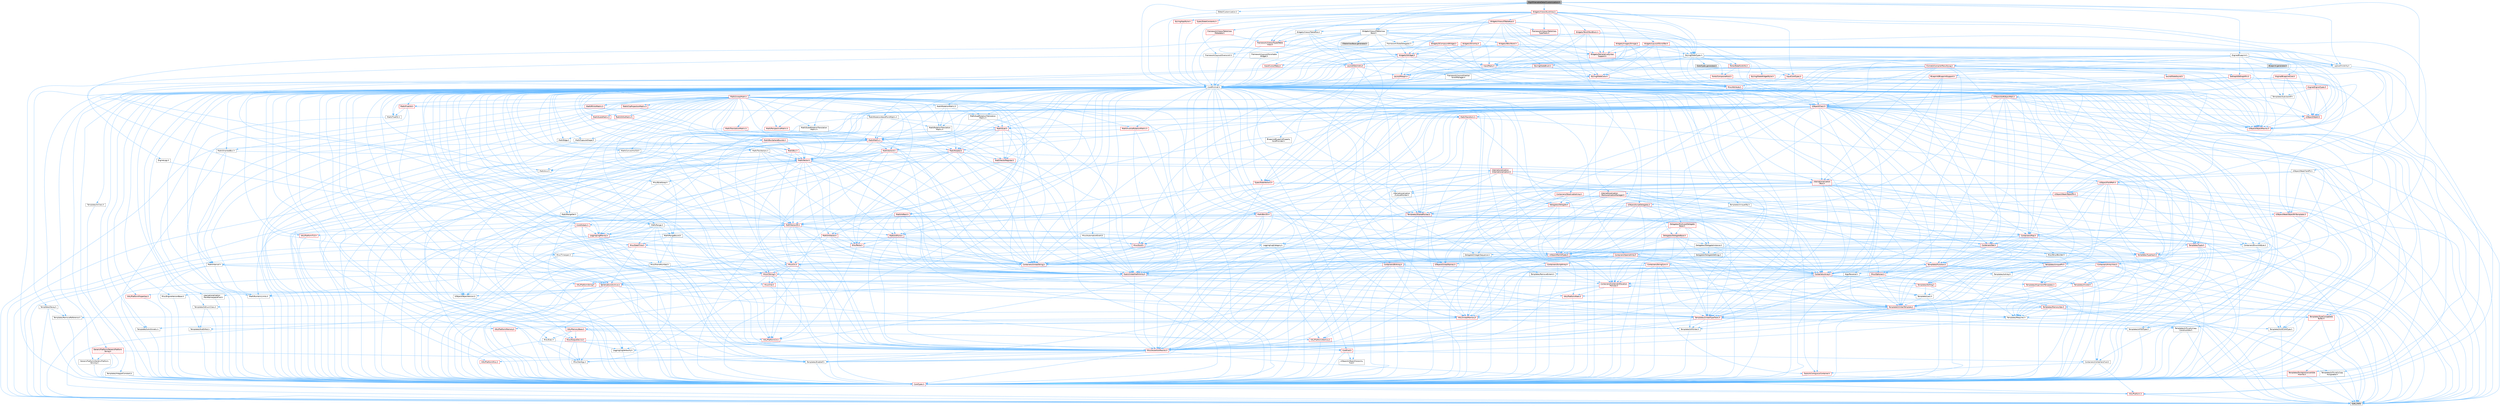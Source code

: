 digraph "RigVMVariableDetailCustomization.h"
{
 // INTERACTIVE_SVG=YES
 // LATEX_PDF_SIZE
  bgcolor="transparent";
  edge [fontname=Helvetica,fontsize=10,labelfontname=Helvetica,labelfontsize=10];
  node [fontname=Helvetica,fontsize=10,shape=box,height=0.2,width=0.4];
  Node1 [id="Node000001",label="RigVMVariableDetailCustomization.h",height=0.2,width=0.4,color="gray40", fillcolor="grey60", style="filled", fontcolor="black",tooltip=" "];
  Node1 -> Node2 [id="edge1_Node000001_Node000002",color="steelblue1",style="solid",tooltip=" "];
  Node2 [id="Node000002",label="CoreMinimal.h",height=0.2,width=0.4,color="grey40", fillcolor="white", style="filled",URL="$d7/d67/CoreMinimal_8h.html",tooltip=" "];
  Node2 -> Node3 [id="edge2_Node000002_Node000003",color="steelblue1",style="solid",tooltip=" "];
  Node3 [id="Node000003",label="CoreTypes.h",height=0.2,width=0.4,color="red", fillcolor="#FFF0F0", style="filled",URL="$dc/dec/CoreTypes_8h.html",tooltip=" "];
  Node3 -> Node4 [id="edge3_Node000003_Node000004",color="steelblue1",style="solid",tooltip=" "];
  Node4 [id="Node000004",label="HAL/Platform.h",height=0.2,width=0.4,color="red", fillcolor="#FFF0F0", style="filled",URL="$d9/dd0/Platform_8h.html",tooltip=" "];
  Node4 -> Node7 [id="edge4_Node000004_Node000007",color="steelblue1",style="solid",tooltip=" "];
  Node7 [id="Node000007",label="type_traits",height=0.2,width=0.4,color="grey60", fillcolor="#E0E0E0", style="filled",tooltip=" "];
  Node2 -> Node17 [id="edge5_Node000002_Node000017",color="steelblue1",style="solid",tooltip=" "];
  Node17 [id="Node000017",label="CoreFwd.h",height=0.2,width=0.4,color="red", fillcolor="#FFF0F0", style="filled",URL="$d1/d1e/CoreFwd_8h.html",tooltip=" "];
  Node17 -> Node3 [id="edge6_Node000017_Node000003",color="steelblue1",style="solid",tooltip=" "];
  Node17 -> Node18 [id="edge7_Node000017_Node000018",color="steelblue1",style="solid",tooltip=" "];
  Node18 [id="Node000018",label="Containers/ContainersFwd.h",height=0.2,width=0.4,color="grey40", fillcolor="white", style="filled",URL="$d4/d0a/ContainersFwd_8h.html",tooltip=" "];
  Node18 -> Node4 [id="edge8_Node000018_Node000004",color="steelblue1",style="solid",tooltip=" "];
  Node18 -> Node3 [id="edge9_Node000018_Node000003",color="steelblue1",style="solid",tooltip=" "];
  Node18 -> Node19 [id="edge10_Node000018_Node000019",color="steelblue1",style="solid",tooltip=" "];
  Node19 [id="Node000019",label="Traits/IsContiguousContainer.h",height=0.2,width=0.4,color="red", fillcolor="#FFF0F0", style="filled",URL="$d5/d3c/IsContiguousContainer_8h.html",tooltip=" "];
  Node19 -> Node3 [id="edge11_Node000019_Node000003",color="steelblue1",style="solid",tooltip=" "];
  Node17 -> Node23 [id="edge12_Node000017_Node000023",color="steelblue1",style="solid",tooltip=" "];
  Node23 [id="Node000023",label="UObject/UObjectHierarchy\lFwd.h",height=0.2,width=0.4,color="grey40", fillcolor="white", style="filled",URL="$d3/d13/UObjectHierarchyFwd_8h.html",tooltip=" "];
  Node2 -> Node23 [id="edge13_Node000002_Node000023",color="steelblue1",style="solid",tooltip=" "];
  Node2 -> Node18 [id="edge14_Node000002_Node000018",color="steelblue1",style="solid",tooltip=" "];
  Node2 -> Node24 [id="edge15_Node000002_Node000024",color="steelblue1",style="solid",tooltip=" "];
  Node24 [id="Node000024",label="Misc/VarArgs.h",height=0.2,width=0.4,color="grey40", fillcolor="white", style="filled",URL="$d5/d6f/VarArgs_8h.html",tooltip=" "];
  Node24 -> Node3 [id="edge16_Node000024_Node000003",color="steelblue1",style="solid",tooltip=" "];
  Node2 -> Node25 [id="edge17_Node000002_Node000025",color="steelblue1",style="solid",tooltip=" "];
  Node25 [id="Node000025",label="Logging/LogVerbosity.h",height=0.2,width=0.4,color="grey40", fillcolor="white", style="filled",URL="$d2/d8f/LogVerbosity_8h.html",tooltip=" "];
  Node25 -> Node3 [id="edge18_Node000025_Node000003",color="steelblue1",style="solid",tooltip=" "];
  Node2 -> Node26 [id="edge19_Node000002_Node000026",color="steelblue1",style="solid",tooltip=" "];
  Node26 [id="Node000026",label="Misc/OutputDevice.h",height=0.2,width=0.4,color="red", fillcolor="#FFF0F0", style="filled",URL="$d7/d32/OutputDevice_8h.html",tooltip=" "];
  Node26 -> Node17 [id="edge20_Node000026_Node000017",color="steelblue1",style="solid",tooltip=" "];
  Node26 -> Node3 [id="edge21_Node000026_Node000003",color="steelblue1",style="solid",tooltip=" "];
  Node26 -> Node25 [id="edge22_Node000026_Node000025",color="steelblue1",style="solid",tooltip=" "];
  Node26 -> Node24 [id="edge23_Node000026_Node000024",color="steelblue1",style="solid",tooltip=" "];
  Node2 -> Node32 [id="edge24_Node000002_Node000032",color="steelblue1",style="solid",tooltip=" "];
  Node32 [id="Node000032",label="HAL/PlatformCrt.h",height=0.2,width=0.4,color="red", fillcolor="#FFF0F0", style="filled",URL="$d8/d75/PlatformCrt_8h.html",tooltip=" "];
  Node2 -> Node42 [id="edge25_Node000002_Node000042",color="steelblue1",style="solid",tooltip=" "];
  Node42 [id="Node000042",label="HAL/PlatformMisc.h",height=0.2,width=0.4,color="red", fillcolor="#FFF0F0", style="filled",URL="$d0/df5/PlatformMisc_8h.html",tooltip=" "];
  Node42 -> Node3 [id="edge26_Node000042_Node000003",color="steelblue1",style="solid",tooltip=" "];
  Node2 -> Node61 [id="edge27_Node000002_Node000061",color="steelblue1",style="solid",tooltip=" "];
  Node61 [id="Node000061",label="Misc/AssertionMacros.h",height=0.2,width=0.4,color="red", fillcolor="#FFF0F0", style="filled",URL="$d0/dfa/AssertionMacros_8h.html",tooltip=" "];
  Node61 -> Node3 [id="edge28_Node000061_Node000003",color="steelblue1",style="solid",tooltip=" "];
  Node61 -> Node4 [id="edge29_Node000061_Node000004",color="steelblue1",style="solid",tooltip=" "];
  Node61 -> Node42 [id="edge30_Node000061_Node000042",color="steelblue1",style="solid",tooltip=" "];
  Node61 -> Node62 [id="edge31_Node000061_Node000062",color="steelblue1",style="solid",tooltip=" "];
  Node62 [id="Node000062",label="Templates/EnableIf.h",height=0.2,width=0.4,color="grey40", fillcolor="white", style="filled",URL="$d7/d60/EnableIf_8h.html",tooltip=" "];
  Node62 -> Node3 [id="edge32_Node000062_Node000003",color="steelblue1",style="solid",tooltip=" "];
  Node61 -> Node24 [id="edge33_Node000061_Node000024",color="steelblue1",style="solid",tooltip=" "];
  Node2 -> Node70 [id="edge34_Node000002_Node000070",color="steelblue1",style="solid",tooltip=" "];
  Node70 [id="Node000070",label="Templates/IsPointer.h",height=0.2,width=0.4,color="grey40", fillcolor="white", style="filled",URL="$d7/d05/IsPointer_8h.html",tooltip=" "];
  Node70 -> Node3 [id="edge35_Node000070_Node000003",color="steelblue1",style="solid",tooltip=" "];
  Node2 -> Node71 [id="edge36_Node000002_Node000071",color="steelblue1",style="solid",tooltip=" "];
  Node71 [id="Node000071",label="HAL/PlatformMemory.h",height=0.2,width=0.4,color="red", fillcolor="#FFF0F0", style="filled",URL="$de/d68/PlatformMemory_8h.html",tooltip=" "];
  Node71 -> Node3 [id="edge37_Node000071_Node000003",color="steelblue1",style="solid",tooltip=" "];
  Node2 -> Node54 [id="edge38_Node000002_Node000054",color="steelblue1",style="solid",tooltip=" "];
  Node54 [id="Node000054",label="HAL/PlatformAtomics.h",height=0.2,width=0.4,color="red", fillcolor="#FFF0F0", style="filled",URL="$d3/d36/PlatformAtomics_8h.html",tooltip=" "];
  Node54 -> Node3 [id="edge39_Node000054_Node000003",color="steelblue1",style="solid",tooltip=" "];
  Node2 -> Node76 [id="edge40_Node000002_Node000076",color="steelblue1",style="solid",tooltip=" "];
  Node76 [id="Node000076",label="Misc/Exec.h",height=0.2,width=0.4,color="grey40", fillcolor="white", style="filled",URL="$de/ddb/Exec_8h.html",tooltip=" "];
  Node76 -> Node3 [id="edge41_Node000076_Node000003",color="steelblue1",style="solid",tooltip=" "];
  Node76 -> Node61 [id="edge42_Node000076_Node000061",color="steelblue1",style="solid",tooltip=" "];
  Node2 -> Node77 [id="edge43_Node000002_Node000077",color="steelblue1",style="solid",tooltip=" "];
  Node77 [id="Node000077",label="HAL/MemoryBase.h",height=0.2,width=0.4,color="red", fillcolor="#FFF0F0", style="filled",URL="$d6/d9f/MemoryBase_8h.html",tooltip=" "];
  Node77 -> Node3 [id="edge44_Node000077_Node000003",color="steelblue1",style="solid",tooltip=" "];
  Node77 -> Node54 [id="edge45_Node000077_Node000054",color="steelblue1",style="solid",tooltip=" "];
  Node77 -> Node32 [id="edge46_Node000077_Node000032",color="steelblue1",style="solid",tooltip=" "];
  Node77 -> Node76 [id="edge47_Node000077_Node000076",color="steelblue1",style="solid",tooltip=" "];
  Node77 -> Node26 [id="edge48_Node000077_Node000026",color="steelblue1",style="solid",tooltip=" "];
  Node2 -> Node87 [id="edge49_Node000002_Node000087",color="steelblue1",style="solid",tooltip=" "];
  Node87 [id="Node000087",label="HAL/UnrealMemory.h",height=0.2,width=0.4,color="red", fillcolor="#FFF0F0", style="filled",URL="$d9/d96/UnrealMemory_8h.html",tooltip=" "];
  Node87 -> Node3 [id="edge50_Node000087_Node000003",color="steelblue1",style="solid",tooltip=" "];
  Node87 -> Node77 [id="edge51_Node000087_Node000077",color="steelblue1",style="solid",tooltip=" "];
  Node87 -> Node71 [id="edge52_Node000087_Node000071",color="steelblue1",style="solid",tooltip=" "];
  Node87 -> Node70 [id="edge53_Node000087_Node000070",color="steelblue1",style="solid",tooltip=" "];
  Node2 -> Node89 [id="edge54_Node000002_Node000089",color="steelblue1",style="solid",tooltip=" "];
  Node89 [id="Node000089",label="Templates/IsArithmetic.h",height=0.2,width=0.4,color="grey40", fillcolor="white", style="filled",URL="$d2/d5d/IsArithmetic_8h.html",tooltip=" "];
  Node89 -> Node3 [id="edge55_Node000089_Node000003",color="steelblue1",style="solid",tooltip=" "];
  Node2 -> Node83 [id="edge56_Node000002_Node000083",color="steelblue1",style="solid",tooltip=" "];
  Node83 [id="Node000083",label="Templates/AndOrNot.h",height=0.2,width=0.4,color="grey40", fillcolor="white", style="filled",URL="$db/d0a/AndOrNot_8h.html",tooltip=" "];
  Node83 -> Node3 [id="edge57_Node000083_Node000003",color="steelblue1",style="solid",tooltip=" "];
  Node2 -> Node90 [id="edge58_Node000002_Node000090",color="steelblue1",style="solid",tooltip=" "];
  Node90 [id="Node000090",label="Templates/IsPODType.h",height=0.2,width=0.4,color="grey40", fillcolor="white", style="filled",URL="$d7/db1/IsPODType_8h.html",tooltip=" "];
  Node90 -> Node3 [id="edge59_Node000090_Node000003",color="steelblue1",style="solid",tooltip=" "];
  Node2 -> Node91 [id="edge60_Node000002_Node000091",color="steelblue1",style="solid",tooltip=" "];
  Node91 [id="Node000091",label="Templates/IsUECoreType.h",height=0.2,width=0.4,color="grey40", fillcolor="white", style="filled",URL="$d1/db8/IsUECoreType_8h.html",tooltip=" "];
  Node91 -> Node3 [id="edge61_Node000091_Node000003",color="steelblue1",style="solid",tooltip=" "];
  Node91 -> Node7 [id="edge62_Node000091_Node000007",color="steelblue1",style="solid",tooltip=" "];
  Node2 -> Node84 [id="edge63_Node000002_Node000084",color="steelblue1",style="solid",tooltip=" "];
  Node84 [id="Node000084",label="Templates/IsTriviallyCopy\lConstructible.h",height=0.2,width=0.4,color="grey40", fillcolor="white", style="filled",URL="$d3/d78/IsTriviallyCopyConstructible_8h.html",tooltip=" "];
  Node84 -> Node3 [id="edge64_Node000084_Node000003",color="steelblue1",style="solid",tooltip=" "];
  Node84 -> Node7 [id="edge65_Node000084_Node000007",color="steelblue1",style="solid",tooltip=" "];
  Node2 -> Node92 [id="edge66_Node000002_Node000092",color="steelblue1",style="solid",tooltip=" "];
  Node92 [id="Node000092",label="Templates/UnrealTypeTraits.h",height=0.2,width=0.4,color="red", fillcolor="#FFF0F0", style="filled",URL="$d2/d2d/UnrealTypeTraits_8h.html",tooltip=" "];
  Node92 -> Node3 [id="edge67_Node000092_Node000003",color="steelblue1",style="solid",tooltip=" "];
  Node92 -> Node70 [id="edge68_Node000092_Node000070",color="steelblue1",style="solid",tooltip=" "];
  Node92 -> Node61 [id="edge69_Node000092_Node000061",color="steelblue1",style="solid",tooltip=" "];
  Node92 -> Node83 [id="edge70_Node000092_Node000083",color="steelblue1",style="solid",tooltip=" "];
  Node92 -> Node62 [id="edge71_Node000092_Node000062",color="steelblue1",style="solid",tooltip=" "];
  Node92 -> Node89 [id="edge72_Node000092_Node000089",color="steelblue1",style="solid",tooltip=" "];
  Node92 -> Node90 [id="edge73_Node000092_Node000090",color="steelblue1",style="solid",tooltip=" "];
  Node92 -> Node91 [id="edge74_Node000092_Node000091",color="steelblue1",style="solid",tooltip=" "];
  Node92 -> Node84 [id="edge75_Node000092_Node000084",color="steelblue1",style="solid",tooltip=" "];
  Node2 -> Node62 [id="edge76_Node000002_Node000062",color="steelblue1",style="solid",tooltip=" "];
  Node2 -> Node94 [id="edge77_Node000002_Node000094",color="steelblue1",style="solid",tooltip=" "];
  Node94 [id="Node000094",label="Templates/RemoveReference.h",height=0.2,width=0.4,color="grey40", fillcolor="white", style="filled",URL="$da/dbe/RemoveReference_8h.html",tooltip=" "];
  Node94 -> Node3 [id="edge78_Node000094_Node000003",color="steelblue1",style="solid",tooltip=" "];
  Node2 -> Node95 [id="edge79_Node000002_Node000095",color="steelblue1",style="solid",tooltip=" "];
  Node95 [id="Node000095",label="Templates/IntegralConstant.h",height=0.2,width=0.4,color="grey40", fillcolor="white", style="filled",URL="$db/d1b/IntegralConstant_8h.html",tooltip=" "];
  Node95 -> Node3 [id="edge80_Node000095_Node000003",color="steelblue1",style="solid",tooltip=" "];
  Node2 -> Node96 [id="edge81_Node000002_Node000096",color="steelblue1",style="solid",tooltip=" "];
  Node96 [id="Node000096",label="Templates/IsClass.h",height=0.2,width=0.4,color="grey40", fillcolor="white", style="filled",URL="$db/dcb/IsClass_8h.html",tooltip=" "];
  Node96 -> Node3 [id="edge82_Node000096_Node000003",color="steelblue1",style="solid",tooltip=" "];
  Node2 -> Node97 [id="edge83_Node000002_Node000097",color="steelblue1",style="solid",tooltip=" "];
  Node97 [id="Node000097",label="Templates/TypeCompatible\lBytes.h",height=0.2,width=0.4,color="red", fillcolor="#FFF0F0", style="filled",URL="$df/d0a/TypeCompatibleBytes_8h.html",tooltip=" "];
  Node97 -> Node3 [id="edge84_Node000097_Node000003",color="steelblue1",style="solid",tooltip=" "];
  Node97 -> Node7 [id="edge85_Node000097_Node000007",color="steelblue1",style="solid",tooltip=" "];
  Node2 -> Node19 [id="edge86_Node000002_Node000019",color="steelblue1",style="solid",tooltip=" "];
  Node2 -> Node98 [id="edge87_Node000002_Node000098",color="steelblue1",style="solid",tooltip=" "];
  Node98 [id="Node000098",label="Templates/UnrealTemplate.h",height=0.2,width=0.4,color="red", fillcolor="#FFF0F0", style="filled",URL="$d4/d24/UnrealTemplate_8h.html",tooltip=" "];
  Node98 -> Node3 [id="edge88_Node000098_Node000003",color="steelblue1",style="solid",tooltip=" "];
  Node98 -> Node70 [id="edge89_Node000098_Node000070",color="steelblue1",style="solid",tooltip=" "];
  Node98 -> Node87 [id="edge90_Node000098_Node000087",color="steelblue1",style="solid",tooltip=" "];
  Node98 -> Node92 [id="edge91_Node000098_Node000092",color="steelblue1",style="solid",tooltip=" "];
  Node98 -> Node94 [id="edge92_Node000098_Node000094",color="steelblue1",style="solid",tooltip=" "];
  Node98 -> Node64 [id="edge93_Node000098_Node000064",color="steelblue1",style="solid",tooltip=" "];
  Node64 [id="Node000064",label="Templates/Requires.h",height=0.2,width=0.4,color="grey40", fillcolor="white", style="filled",URL="$dc/d96/Requires_8h.html",tooltip=" "];
  Node64 -> Node62 [id="edge94_Node000064_Node000062",color="steelblue1",style="solid",tooltip=" "];
  Node64 -> Node7 [id="edge95_Node000064_Node000007",color="steelblue1",style="solid",tooltip=" "];
  Node98 -> Node97 [id="edge96_Node000098_Node000097",color="steelblue1",style="solid",tooltip=" "];
  Node98 -> Node19 [id="edge97_Node000098_Node000019",color="steelblue1",style="solid",tooltip=" "];
  Node98 -> Node7 [id="edge98_Node000098_Node000007",color="steelblue1",style="solid",tooltip=" "];
  Node2 -> Node47 [id="edge99_Node000002_Node000047",color="steelblue1",style="solid",tooltip=" "];
  Node47 [id="Node000047",label="Math/NumericLimits.h",height=0.2,width=0.4,color="grey40", fillcolor="white", style="filled",URL="$df/d1b/NumericLimits_8h.html",tooltip=" "];
  Node47 -> Node3 [id="edge100_Node000047_Node000003",color="steelblue1",style="solid",tooltip=" "];
  Node2 -> Node102 [id="edge101_Node000002_Node000102",color="steelblue1",style="solid",tooltip=" "];
  Node102 [id="Node000102",label="HAL/PlatformMath.h",height=0.2,width=0.4,color="red", fillcolor="#FFF0F0", style="filled",URL="$dc/d53/PlatformMath_8h.html",tooltip=" "];
  Node102 -> Node3 [id="edge102_Node000102_Node000003",color="steelblue1",style="solid",tooltip=" "];
  Node2 -> Node85 [id="edge103_Node000002_Node000085",color="steelblue1",style="solid",tooltip=" "];
  Node85 [id="Node000085",label="Templates/IsTriviallyCopy\lAssignable.h",height=0.2,width=0.4,color="grey40", fillcolor="white", style="filled",URL="$d2/df2/IsTriviallyCopyAssignable_8h.html",tooltip=" "];
  Node85 -> Node3 [id="edge104_Node000085_Node000003",color="steelblue1",style="solid",tooltip=" "];
  Node85 -> Node7 [id="edge105_Node000085_Node000007",color="steelblue1",style="solid",tooltip=" "];
  Node2 -> Node110 [id="edge106_Node000002_Node000110",color="steelblue1",style="solid",tooltip=" "];
  Node110 [id="Node000110",label="Templates/MemoryOps.h",height=0.2,width=0.4,color="red", fillcolor="#FFF0F0", style="filled",URL="$db/dea/MemoryOps_8h.html",tooltip=" "];
  Node110 -> Node3 [id="edge107_Node000110_Node000003",color="steelblue1",style="solid",tooltip=" "];
  Node110 -> Node87 [id="edge108_Node000110_Node000087",color="steelblue1",style="solid",tooltip=" "];
  Node110 -> Node85 [id="edge109_Node000110_Node000085",color="steelblue1",style="solid",tooltip=" "];
  Node110 -> Node84 [id="edge110_Node000110_Node000084",color="steelblue1",style="solid",tooltip=" "];
  Node110 -> Node64 [id="edge111_Node000110_Node000064",color="steelblue1",style="solid",tooltip=" "];
  Node110 -> Node92 [id="edge112_Node000110_Node000092",color="steelblue1",style="solid",tooltip=" "];
  Node110 -> Node7 [id="edge113_Node000110_Node000007",color="steelblue1",style="solid",tooltip=" "];
  Node2 -> Node111 [id="edge114_Node000002_Node000111",color="steelblue1",style="solid",tooltip=" "];
  Node111 [id="Node000111",label="Containers/ContainerAllocation\lPolicies.h",height=0.2,width=0.4,color="red", fillcolor="#FFF0F0", style="filled",URL="$d7/dff/ContainerAllocationPolicies_8h.html",tooltip=" "];
  Node111 -> Node3 [id="edge115_Node000111_Node000003",color="steelblue1",style="solid",tooltip=" "];
  Node111 -> Node111 [id="edge116_Node000111_Node000111",color="steelblue1",style="solid",tooltip=" "];
  Node111 -> Node102 [id="edge117_Node000111_Node000102",color="steelblue1",style="solid",tooltip=" "];
  Node111 -> Node87 [id="edge118_Node000111_Node000087",color="steelblue1",style="solid",tooltip=" "];
  Node111 -> Node47 [id="edge119_Node000111_Node000047",color="steelblue1",style="solid",tooltip=" "];
  Node111 -> Node61 [id="edge120_Node000111_Node000061",color="steelblue1",style="solid",tooltip=" "];
  Node111 -> Node110 [id="edge121_Node000111_Node000110",color="steelblue1",style="solid",tooltip=" "];
  Node111 -> Node97 [id="edge122_Node000111_Node000097",color="steelblue1",style="solid",tooltip=" "];
  Node111 -> Node7 [id="edge123_Node000111_Node000007",color="steelblue1",style="solid",tooltip=" "];
  Node2 -> Node114 [id="edge124_Node000002_Node000114",color="steelblue1",style="solid",tooltip=" "];
  Node114 [id="Node000114",label="Templates/IsEnumClass.h",height=0.2,width=0.4,color="grey40", fillcolor="white", style="filled",URL="$d7/d15/IsEnumClass_8h.html",tooltip=" "];
  Node114 -> Node3 [id="edge125_Node000114_Node000003",color="steelblue1",style="solid",tooltip=" "];
  Node114 -> Node83 [id="edge126_Node000114_Node000083",color="steelblue1",style="solid",tooltip=" "];
  Node2 -> Node115 [id="edge127_Node000002_Node000115",color="steelblue1",style="solid",tooltip=" "];
  Node115 [id="Node000115",label="HAL/PlatformProperties.h",height=0.2,width=0.4,color="red", fillcolor="#FFF0F0", style="filled",URL="$d9/db0/PlatformProperties_8h.html",tooltip=" "];
  Node115 -> Node3 [id="edge128_Node000115_Node000003",color="steelblue1",style="solid",tooltip=" "];
  Node2 -> Node118 [id="edge129_Node000002_Node000118",color="steelblue1",style="solid",tooltip=" "];
  Node118 [id="Node000118",label="Misc/EngineVersionBase.h",height=0.2,width=0.4,color="grey40", fillcolor="white", style="filled",URL="$d5/d2b/EngineVersionBase_8h.html",tooltip=" "];
  Node118 -> Node3 [id="edge130_Node000118_Node000003",color="steelblue1",style="solid",tooltip=" "];
  Node2 -> Node119 [id="edge131_Node000002_Node000119",color="steelblue1",style="solid",tooltip=" "];
  Node119 [id="Node000119",label="Internationalization\l/TextNamespaceFwd.h",height=0.2,width=0.4,color="grey40", fillcolor="white", style="filled",URL="$d8/d97/TextNamespaceFwd_8h.html",tooltip=" "];
  Node119 -> Node3 [id="edge132_Node000119_Node000003",color="steelblue1",style="solid",tooltip=" "];
  Node2 -> Node120 [id="edge133_Node000002_Node000120",color="steelblue1",style="solid",tooltip=" "];
  Node120 [id="Node000120",label="Serialization/Archive.h",height=0.2,width=0.4,color="red", fillcolor="#FFF0F0", style="filled",URL="$d7/d3b/Archive_8h.html",tooltip=" "];
  Node120 -> Node17 [id="edge134_Node000120_Node000017",color="steelblue1",style="solid",tooltip=" "];
  Node120 -> Node3 [id="edge135_Node000120_Node000003",color="steelblue1",style="solid",tooltip=" "];
  Node120 -> Node115 [id="edge136_Node000120_Node000115",color="steelblue1",style="solid",tooltip=" "];
  Node120 -> Node119 [id="edge137_Node000120_Node000119",color="steelblue1",style="solid",tooltip=" "];
  Node120 -> Node61 [id="edge138_Node000120_Node000061",color="steelblue1",style="solid",tooltip=" "];
  Node120 -> Node118 [id="edge139_Node000120_Node000118",color="steelblue1",style="solid",tooltip=" "];
  Node120 -> Node24 [id="edge140_Node000120_Node000024",color="steelblue1",style="solid",tooltip=" "];
  Node120 -> Node62 [id="edge141_Node000120_Node000062",color="steelblue1",style="solid",tooltip=" "];
  Node120 -> Node114 [id="edge142_Node000120_Node000114",color="steelblue1",style="solid",tooltip=" "];
  Node120 -> Node98 [id="edge143_Node000120_Node000098",color="steelblue1",style="solid",tooltip=" "];
  Node120 -> Node123 [id="edge144_Node000120_Node000123",color="steelblue1",style="solid",tooltip=" "];
  Node123 [id="Node000123",label="UObject/ObjectVersion.h",height=0.2,width=0.4,color="grey40", fillcolor="white", style="filled",URL="$da/d63/ObjectVersion_8h.html",tooltip=" "];
  Node123 -> Node3 [id="edge145_Node000123_Node000003",color="steelblue1",style="solid",tooltip=" "];
  Node2 -> Node124 [id="edge146_Node000002_Node000124",color="steelblue1",style="solid",tooltip=" "];
  Node124 [id="Node000124",label="Templates/Less.h",height=0.2,width=0.4,color="grey40", fillcolor="white", style="filled",URL="$de/dc8/Less_8h.html",tooltip=" "];
  Node124 -> Node3 [id="edge147_Node000124_Node000003",color="steelblue1",style="solid",tooltip=" "];
  Node124 -> Node98 [id="edge148_Node000124_Node000098",color="steelblue1",style="solid",tooltip=" "];
  Node2 -> Node125 [id="edge149_Node000002_Node000125",color="steelblue1",style="solid",tooltip=" "];
  Node125 [id="Node000125",label="Templates/Sorting.h",height=0.2,width=0.4,color="red", fillcolor="#FFF0F0", style="filled",URL="$d3/d9e/Sorting_8h.html",tooltip=" "];
  Node125 -> Node3 [id="edge150_Node000125_Node000003",color="steelblue1",style="solid",tooltip=" "];
  Node125 -> Node102 [id="edge151_Node000125_Node000102",color="steelblue1",style="solid",tooltip=" "];
  Node125 -> Node124 [id="edge152_Node000125_Node000124",color="steelblue1",style="solid",tooltip=" "];
  Node2 -> Node136 [id="edge153_Node000002_Node000136",color="steelblue1",style="solid",tooltip=" "];
  Node136 [id="Node000136",label="Misc/Char.h",height=0.2,width=0.4,color="red", fillcolor="#FFF0F0", style="filled",URL="$d0/d58/Char_8h.html",tooltip=" "];
  Node136 -> Node3 [id="edge154_Node000136_Node000003",color="steelblue1",style="solid",tooltip=" "];
  Node136 -> Node7 [id="edge155_Node000136_Node000007",color="steelblue1",style="solid",tooltip=" "];
  Node2 -> Node139 [id="edge156_Node000002_Node000139",color="steelblue1",style="solid",tooltip=" "];
  Node139 [id="Node000139",label="GenericPlatform/GenericPlatform\lStricmp.h",height=0.2,width=0.4,color="grey40", fillcolor="white", style="filled",URL="$d2/d86/GenericPlatformStricmp_8h.html",tooltip=" "];
  Node139 -> Node3 [id="edge157_Node000139_Node000003",color="steelblue1",style="solid",tooltip=" "];
  Node2 -> Node140 [id="edge158_Node000002_Node000140",color="steelblue1",style="solid",tooltip=" "];
  Node140 [id="Node000140",label="GenericPlatform/GenericPlatform\lString.h",height=0.2,width=0.4,color="red", fillcolor="#FFF0F0", style="filled",URL="$dd/d20/GenericPlatformString_8h.html",tooltip=" "];
  Node140 -> Node3 [id="edge159_Node000140_Node000003",color="steelblue1",style="solid",tooltip=" "];
  Node140 -> Node139 [id="edge160_Node000140_Node000139",color="steelblue1",style="solid",tooltip=" "];
  Node140 -> Node62 [id="edge161_Node000140_Node000062",color="steelblue1",style="solid",tooltip=" "];
  Node140 -> Node7 [id="edge162_Node000140_Node000007",color="steelblue1",style="solid",tooltip=" "];
  Node2 -> Node73 [id="edge163_Node000002_Node000073",color="steelblue1",style="solid",tooltip=" "];
  Node73 [id="Node000073",label="HAL/PlatformString.h",height=0.2,width=0.4,color="red", fillcolor="#FFF0F0", style="filled",URL="$db/db5/PlatformString_8h.html",tooltip=" "];
  Node73 -> Node3 [id="edge164_Node000073_Node000003",color="steelblue1",style="solid",tooltip=" "];
  Node2 -> Node143 [id="edge165_Node000002_Node000143",color="steelblue1",style="solid",tooltip=" "];
  Node143 [id="Node000143",label="Misc/CString.h",height=0.2,width=0.4,color="red", fillcolor="#FFF0F0", style="filled",URL="$d2/d49/CString_8h.html",tooltip=" "];
  Node143 -> Node3 [id="edge166_Node000143_Node000003",color="steelblue1",style="solid",tooltip=" "];
  Node143 -> Node32 [id="edge167_Node000143_Node000032",color="steelblue1",style="solid",tooltip=" "];
  Node143 -> Node73 [id="edge168_Node000143_Node000073",color="steelblue1",style="solid",tooltip=" "];
  Node143 -> Node61 [id="edge169_Node000143_Node000061",color="steelblue1",style="solid",tooltip=" "];
  Node143 -> Node136 [id="edge170_Node000143_Node000136",color="steelblue1",style="solid",tooltip=" "];
  Node143 -> Node24 [id="edge171_Node000143_Node000024",color="steelblue1",style="solid",tooltip=" "];
  Node2 -> Node144 [id="edge172_Node000002_Node000144",color="steelblue1",style="solid",tooltip=" "];
  Node144 [id="Node000144",label="Misc/Crc.h",height=0.2,width=0.4,color="red", fillcolor="#FFF0F0", style="filled",URL="$d4/dd2/Crc_8h.html",tooltip=" "];
  Node144 -> Node3 [id="edge173_Node000144_Node000003",color="steelblue1",style="solid",tooltip=" "];
  Node144 -> Node73 [id="edge174_Node000144_Node000073",color="steelblue1",style="solid",tooltip=" "];
  Node144 -> Node61 [id="edge175_Node000144_Node000061",color="steelblue1",style="solid",tooltip=" "];
  Node144 -> Node143 [id="edge176_Node000144_Node000143",color="steelblue1",style="solid",tooltip=" "];
  Node144 -> Node136 [id="edge177_Node000144_Node000136",color="steelblue1",style="solid",tooltip=" "];
  Node144 -> Node92 [id="edge178_Node000144_Node000092",color="steelblue1",style="solid",tooltip=" "];
  Node2 -> Node135 [id="edge179_Node000002_Node000135",color="steelblue1",style="solid",tooltip=" "];
  Node135 [id="Node000135",label="Math/UnrealMathUtility.h",height=0.2,width=0.4,color="red", fillcolor="#FFF0F0", style="filled",URL="$db/db8/UnrealMathUtility_8h.html",tooltip=" "];
  Node135 -> Node3 [id="edge180_Node000135_Node000003",color="steelblue1",style="solid",tooltip=" "];
  Node135 -> Node61 [id="edge181_Node000135_Node000061",color="steelblue1",style="solid",tooltip=" "];
  Node135 -> Node102 [id="edge182_Node000135_Node000102",color="steelblue1",style="solid",tooltip=" "];
  Node135 -> Node64 [id="edge183_Node000135_Node000064",color="steelblue1",style="solid",tooltip=" "];
  Node2 -> Node145 [id="edge184_Node000002_Node000145",color="steelblue1",style="solid",tooltip=" "];
  Node145 [id="Node000145",label="Containers/UnrealString.h",height=0.2,width=0.4,color="red", fillcolor="#FFF0F0", style="filled",URL="$d5/dba/UnrealString_8h.html",tooltip=" "];
  Node2 -> Node149 [id="edge185_Node000002_Node000149",color="steelblue1",style="solid",tooltip=" "];
  Node149 [id="Node000149",label="Containers/Array.h",height=0.2,width=0.4,color="red", fillcolor="#FFF0F0", style="filled",URL="$df/dd0/Array_8h.html",tooltip=" "];
  Node149 -> Node3 [id="edge186_Node000149_Node000003",color="steelblue1",style="solid",tooltip=" "];
  Node149 -> Node61 [id="edge187_Node000149_Node000061",color="steelblue1",style="solid",tooltip=" "];
  Node149 -> Node87 [id="edge188_Node000149_Node000087",color="steelblue1",style="solid",tooltip=" "];
  Node149 -> Node92 [id="edge189_Node000149_Node000092",color="steelblue1",style="solid",tooltip=" "];
  Node149 -> Node98 [id="edge190_Node000149_Node000098",color="steelblue1",style="solid",tooltip=" "];
  Node149 -> Node111 [id="edge191_Node000149_Node000111",color="steelblue1",style="solid",tooltip=" "];
  Node149 -> Node120 [id="edge192_Node000149_Node000120",color="steelblue1",style="solid",tooltip=" "];
  Node149 -> Node128 [id="edge193_Node000149_Node000128",color="steelblue1",style="solid",tooltip=" "];
  Node128 [id="Node000128",label="Templates/Invoke.h",height=0.2,width=0.4,color="red", fillcolor="#FFF0F0", style="filled",URL="$d7/deb/Invoke_8h.html",tooltip=" "];
  Node128 -> Node3 [id="edge194_Node000128_Node000003",color="steelblue1",style="solid",tooltip=" "];
  Node128 -> Node98 [id="edge195_Node000128_Node000098",color="steelblue1",style="solid",tooltip=" "];
  Node128 -> Node7 [id="edge196_Node000128_Node000007",color="steelblue1",style="solid",tooltip=" "];
  Node149 -> Node124 [id="edge197_Node000149_Node000124",color="steelblue1",style="solid",tooltip=" "];
  Node149 -> Node64 [id="edge198_Node000149_Node000064",color="steelblue1",style="solid",tooltip=" "];
  Node149 -> Node125 [id="edge199_Node000149_Node000125",color="steelblue1",style="solid",tooltip=" "];
  Node149 -> Node172 [id="edge200_Node000149_Node000172",color="steelblue1",style="solid",tooltip=" "];
  Node172 [id="Node000172",label="Templates/AlignmentTemplates.h",height=0.2,width=0.4,color="red", fillcolor="#FFF0F0", style="filled",URL="$dd/d32/AlignmentTemplates_8h.html",tooltip=" "];
  Node172 -> Node3 [id="edge201_Node000172_Node000003",color="steelblue1",style="solid",tooltip=" "];
  Node172 -> Node70 [id="edge202_Node000172_Node000070",color="steelblue1",style="solid",tooltip=" "];
  Node149 -> Node7 [id="edge203_Node000149_Node000007",color="steelblue1",style="solid",tooltip=" "];
  Node2 -> Node173 [id="edge204_Node000002_Node000173",color="steelblue1",style="solid",tooltip=" "];
  Node173 [id="Node000173",label="Misc/FrameNumber.h",height=0.2,width=0.4,color="grey40", fillcolor="white", style="filled",URL="$dd/dbd/FrameNumber_8h.html",tooltip=" "];
  Node173 -> Node3 [id="edge205_Node000173_Node000003",color="steelblue1",style="solid",tooltip=" "];
  Node173 -> Node47 [id="edge206_Node000173_Node000047",color="steelblue1",style="solid",tooltip=" "];
  Node173 -> Node135 [id="edge207_Node000173_Node000135",color="steelblue1",style="solid",tooltip=" "];
  Node173 -> Node62 [id="edge208_Node000173_Node000062",color="steelblue1",style="solid",tooltip=" "];
  Node173 -> Node92 [id="edge209_Node000173_Node000092",color="steelblue1",style="solid",tooltip=" "];
  Node2 -> Node174 [id="edge210_Node000002_Node000174",color="steelblue1",style="solid",tooltip=" "];
  Node174 [id="Node000174",label="Misc/Timespan.h",height=0.2,width=0.4,color="grey40", fillcolor="white", style="filled",URL="$da/dd9/Timespan_8h.html",tooltip=" "];
  Node174 -> Node3 [id="edge211_Node000174_Node000003",color="steelblue1",style="solid",tooltip=" "];
  Node174 -> Node175 [id="edge212_Node000174_Node000175",color="steelblue1",style="solid",tooltip=" "];
  Node175 [id="Node000175",label="Math/Interval.h",height=0.2,width=0.4,color="grey40", fillcolor="white", style="filled",URL="$d1/d55/Interval_8h.html",tooltip=" "];
  Node175 -> Node3 [id="edge213_Node000175_Node000003",color="steelblue1",style="solid",tooltip=" "];
  Node175 -> Node89 [id="edge214_Node000175_Node000089",color="steelblue1",style="solid",tooltip=" "];
  Node175 -> Node92 [id="edge215_Node000175_Node000092",color="steelblue1",style="solid",tooltip=" "];
  Node175 -> Node47 [id="edge216_Node000175_Node000047",color="steelblue1",style="solid",tooltip=" "];
  Node175 -> Node135 [id="edge217_Node000175_Node000135",color="steelblue1",style="solid",tooltip=" "];
  Node174 -> Node135 [id="edge218_Node000174_Node000135",color="steelblue1",style="solid",tooltip=" "];
  Node174 -> Node61 [id="edge219_Node000174_Node000061",color="steelblue1",style="solid",tooltip=" "];
  Node2 -> Node176 [id="edge220_Node000002_Node000176",color="steelblue1",style="solid",tooltip=" "];
  Node176 [id="Node000176",label="Containers/StringConv.h",height=0.2,width=0.4,color="red", fillcolor="#FFF0F0", style="filled",URL="$d3/ddf/StringConv_8h.html",tooltip=" "];
  Node176 -> Node3 [id="edge221_Node000176_Node000003",color="steelblue1",style="solid",tooltip=" "];
  Node176 -> Node61 [id="edge222_Node000176_Node000061",color="steelblue1",style="solid",tooltip=" "];
  Node176 -> Node111 [id="edge223_Node000176_Node000111",color="steelblue1",style="solid",tooltip=" "];
  Node176 -> Node149 [id="edge224_Node000176_Node000149",color="steelblue1",style="solid",tooltip=" "];
  Node176 -> Node143 [id="edge225_Node000176_Node000143",color="steelblue1",style="solid",tooltip=" "];
  Node176 -> Node177 [id="edge226_Node000176_Node000177",color="steelblue1",style="solid",tooltip=" "];
  Node177 [id="Node000177",label="Templates/IsArray.h",height=0.2,width=0.4,color="grey40", fillcolor="white", style="filled",URL="$d8/d8d/IsArray_8h.html",tooltip=" "];
  Node177 -> Node3 [id="edge227_Node000177_Node000003",color="steelblue1",style="solid",tooltip=" "];
  Node176 -> Node98 [id="edge228_Node000176_Node000098",color="steelblue1",style="solid",tooltip=" "];
  Node176 -> Node92 [id="edge229_Node000176_Node000092",color="steelblue1",style="solid",tooltip=" "];
  Node176 -> Node19 [id="edge230_Node000176_Node000019",color="steelblue1",style="solid",tooltip=" "];
  Node176 -> Node7 [id="edge231_Node000176_Node000007",color="steelblue1",style="solid",tooltip=" "];
  Node2 -> Node178 [id="edge232_Node000002_Node000178",color="steelblue1",style="solid",tooltip=" "];
  Node178 [id="Node000178",label="UObject/UnrealNames.h",height=0.2,width=0.4,color="red", fillcolor="#FFF0F0", style="filled",URL="$d8/db1/UnrealNames_8h.html",tooltip=" "];
  Node178 -> Node3 [id="edge233_Node000178_Node000003",color="steelblue1",style="solid",tooltip=" "];
  Node2 -> Node180 [id="edge234_Node000002_Node000180",color="steelblue1",style="solid",tooltip=" "];
  Node180 [id="Node000180",label="UObject/NameTypes.h",height=0.2,width=0.4,color="red", fillcolor="#FFF0F0", style="filled",URL="$d6/d35/NameTypes_8h.html",tooltip=" "];
  Node180 -> Node3 [id="edge235_Node000180_Node000003",color="steelblue1",style="solid",tooltip=" "];
  Node180 -> Node61 [id="edge236_Node000180_Node000061",color="steelblue1",style="solid",tooltip=" "];
  Node180 -> Node87 [id="edge237_Node000180_Node000087",color="steelblue1",style="solid",tooltip=" "];
  Node180 -> Node92 [id="edge238_Node000180_Node000092",color="steelblue1",style="solid",tooltip=" "];
  Node180 -> Node98 [id="edge239_Node000180_Node000098",color="steelblue1",style="solid",tooltip=" "];
  Node180 -> Node145 [id="edge240_Node000180_Node000145",color="steelblue1",style="solid",tooltip=" "];
  Node180 -> Node176 [id="edge241_Node000180_Node000176",color="steelblue1",style="solid",tooltip=" "];
  Node180 -> Node178 [id="edge242_Node000180_Node000178",color="steelblue1",style="solid",tooltip=" "];
  Node2 -> Node188 [id="edge243_Node000002_Node000188",color="steelblue1",style="solid",tooltip=" "];
  Node188 [id="Node000188",label="Misc/Parse.h",height=0.2,width=0.4,color="red", fillcolor="#FFF0F0", style="filled",URL="$dc/d71/Parse_8h.html",tooltip=" "];
  Node188 -> Node145 [id="edge244_Node000188_Node000145",color="steelblue1",style="solid",tooltip=" "];
  Node188 -> Node3 [id="edge245_Node000188_Node000003",color="steelblue1",style="solid",tooltip=" "];
  Node188 -> Node32 [id="edge246_Node000188_Node000032",color="steelblue1",style="solid",tooltip=" "];
  Node188 -> Node189 [id="edge247_Node000188_Node000189",color="steelblue1",style="solid",tooltip=" "];
  Node189 [id="Node000189",label="Templates/Function.h",height=0.2,width=0.4,color="red", fillcolor="#FFF0F0", style="filled",URL="$df/df5/Function_8h.html",tooltip=" "];
  Node189 -> Node3 [id="edge248_Node000189_Node000003",color="steelblue1",style="solid",tooltip=" "];
  Node189 -> Node61 [id="edge249_Node000189_Node000061",color="steelblue1",style="solid",tooltip=" "];
  Node189 -> Node87 [id="edge250_Node000189_Node000087",color="steelblue1",style="solid",tooltip=" "];
  Node189 -> Node92 [id="edge251_Node000189_Node000092",color="steelblue1",style="solid",tooltip=" "];
  Node189 -> Node128 [id="edge252_Node000189_Node000128",color="steelblue1",style="solid",tooltip=" "];
  Node189 -> Node98 [id="edge253_Node000189_Node000098",color="steelblue1",style="solid",tooltip=" "];
  Node189 -> Node64 [id="edge254_Node000189_Node000064",color="steelblue1",style="solid",tooltip=" "];
  Node189 -> Node135 [id="edge255_Node000189_Node000135",color="steelblue1",style="solid",tooltip=" "];
  Node189 -> Node7 [id="edge256_Node000189_Node000007",color="steelblue1",style="solid",tooltip=" "];
  Node2 -> Node172 [id="edge257_Node000002_Node000172",color="steelblue1",style="solid",tooltip=" "];
  Node2 -> Node191 [id="edge258_Node000002_Node000191",color="steelblue1",style="solid",tooltip=" "];
  Node191 [id="Node000191",label="Misc/StructBuilder.h",height=0.2,width=0.4,color="grey40", fillcolor="white", style="filled",URL="$d9/db3/StructBuilder_8h.html",tooltip=" "];
  Node191 -> Node3 [id="edge259_Node000191_Node000003",color="steelblue1",style="solid",tooltip=" "];
  Node191 -> Node135 [id="edge260_Node000191_Node000135",color="steelblue1",style="solid",tooltip=" "];
  Node191 -> Node172 [id="edge261_Node000191_Node000172",color="steelblue1",style="solid",tooltip=" "];
  Node2 -> Node104 [id="edge262_Node000002_Node000104",color="steelblue1",style="solid",tooltip=" "];
  Node104 [id="Node000104",label="Templates/Decay.h",height=0.2,width=0.4,color="grey40", fillcolor="white", style="filled",URL="$dd/d0f/Decay_8h.html",tooltip=" "];
  Node104 -> Node3 [id="edge263_Node000104_Node000003",color="steelblue1",style="solid",tooltip=" "];
  Node104 -> Node94 [id="edge264_Node000104_Node000094",color="steelblue1",style="solid",tooltip=" "];
  Node104 -> Node7 [id="edge265_Node000104_Node000007",color="steelblue1",style="solid",tooltip=" "];
  Node2 -> Node192 [id="edge266_Node000002_Node000192",color="steelblue1",style="solid",tooltip=" "];
  Node192 [id="Node000192",label="Templates/PointerIsConvertible\lFromTo.h",height=0.2,width=0.4,color="red", fillcolor="#FFF0F0", style="filled",URL="$d6/d65/PointerIsConvertibleFromTo_8h.html",tooltip=" "];
  Node192 -> Node3 [id="edge267_Node000192_Node000003",color="steelblue1",style="solid",tooltip=" "];
  Node192 -> Node7 [id="edge268_Node000192_Node000007",color="steelblue1",style="solid",tooltip=" "];
  Node2 -> Node128 [id="edge269_Node000002_Node000128",color="steelblue1",style="solid",tooltip=" "];
  Node2 -> Node189 [id="edge270_Node000002_Node000189",color="steelblue1",style="solid",tooltip=" "];
  Node2 -> Node161 [id="edge271_Node000002_Node000161",color="steelblue1",style="solid",tooltip=" "];
  Node161 [id="Node000161",label="Templates/TypeHash.h",height=0.2,width=0.4,color="red", fillcolor="#FFF0F0", style="filled",URL="$d1/d62/TypeHash_8h.html",tooltip=" "];
  Node161 -> Node3 [id="edge272_Node000161_Node000003",color="steelblue1",style="solid",tooltip=" "];
  Node161 -> Node64 [id="edge273_Node000161_Node000064",color="steelblue1",style="solid",tooltip=" "];
  Node161 -> Node144 [id="edge274_Node000161_Node000144",color="steelblue1",style="solid",tooltip=" "];
  Node161 -> Node7 [id="edge275_Node000161_Node000007",color="steelblue1",style="solid",tooltip=" "];
  Node2 -> Node193 [id="edge276_Node000002_Node000193",color="steelblue1",style="solid",tooltip=" "];
  Node193 [id="Node000193",label="Containers/ScriptArray.h",height=0.2,width=0.4,color="red", fillcolor="#FFF0F0", style="filled",URL="$dc/daf/ScriptArray_8h.html",tooltip=" "];
  Node193 -> Node3 [id="edge277_Node000193_Node000003",color="steelblue1",style="solid",tooltip=" "];
  Node193 -> Node61 [id="edge278_Node000193_Node000061",color="steelblue1",style="solid",tooltip=" "];
  Node193 -> Node87 [id="edge279_Node000193_Node000087",color="steelblue1",style="solid",tooltip=" "];
  Node193 -> Node111 [id="edge280_Node000193_Node000111",color="steelblue1",style="solid",tooltip=" "];
  Node193 -> Node149 [id="edge281_Node000193_Node000149",color="steelblue1",style="solid",tooltip=" "];
  Node2 -> Node194 [id="edge282_Node000002_Node000194",color="steelblue1",style="solid",tooltip=" "];
  Node194 [id="Node000194",label="Containers/BitArray.h",height=0.2,width=0.4,color="red", fillcolor="#FFF0F0", style="filled",URL="$d1/de4/BitArray_8h.html",tooltip=" "];
  Node194 -> Node111 [id="edge283_Node000194_Node000111",color="steelblue1",style="solid",tooltip=" "];
  Node194 -> Node3 [id="edge284_Node000194_Node000003",color="steelblue1",style="solid",tooltip=" "];
  Node194 -> Node54 [id="edge285_Node000194_Node000054",color="steelblue1",style="solid",tooltip=" "];
  Node194 -> Node87 [id="edge286_Node000194_Node000087",color="steelblue1",style="solid",tooltip=" "];
  Node194 -> Node135 [id="edge287_Node000194_Node000135",color="steelblue1",style="solid",tooltip=" "];
  Node194 -> Node61 [id="edge288_Node000194_Node000061",color="steelblue1",style="solid",tooltip=" "];
  Node194 -> Node120 [id="edge289_Node000194_Node000120",color="steelblue1",style="solid",tooltip=" "];
  Node194 -> Node62 [id="edge290_Node000194_Node000062",color="steelblue1",style="solid",tooltip=" "];
  Node194 -> Node128 [id="edge291_Node000194_Node000128",color="steelblue1",style="solid",tooltip=" "];
  Node194 -> Node98 [id="edge292_Node000194_Node000098",color="steelblue1",style="solid",tooltip=" "];
  Node194 -> Node92 [id="edge293_Node000194_Node000092",color="steelblue1",style="solid",tooltip=" "];
  Node2 -> Node195 [id="edge294_Node000002_Node000195",color="steelblue1",style="solid",tooltip=" "];
  Node195 [id="Node000195",label="Containers/SparseArray.h",height=0.2,width=0.4,color="red", fillcolor="#FFF0F0", style="filled",URL="$d5/dbf/SparseArray_8h.html",tooltip=" "];
  Node195 -> Node3 [id="edge295_Node000195_Node000003",color="steelblue1",style="solid",tooltip=" "];
  Node195 -> Node61 [id="edge296_Node000195_Node000061",color="steelblue1",style="solid",tooltip=" "];
  Node195 -> Node87 [id="edge297_Node000195_Node000087",color="steelblue1",style="solid",tooltip=" "];
  Node195 -> Node92 [id="edge298_Node000195_Node000092",color="steelblue1",style="solid",tooltip=" "];
  Node195 -> Node98 [id="edge299_Node000195_Node000098",color="steelblue1",style="solid",tooltip=" "];
  Node195 -> Node111 [id="edge300_Node000195_Node000111",color="steelblue1",style="solid",tooltip=" "];
  Node195 -> Node124 [id="edge301_Node000195_Node000124",color="steelblue1",style="solid",tooltip=" "];
  Node195 -> Node149 [id="edge302_Node000195_Node000149",color="steelblue1",style="solid",tooltip=" "];
  Node195 -> Node135 [id="edge303_Node000195_Node000135",color="steelblue1",style="solid",tooltip=" "];
  Node195 -> Node193 [id="edge304_Node000195_Node000193",color="steelblue1",style="solid",tooltip=" "];
  Node195 -> Node194 [id="edge305_Node000195_Node000194",color="steelblue1",style="solid",tooltip=" "];
  Node195 -> Node145 [id="edge306_Node000195_Node000145",color="steelblue1",style="solid",tooltip=" "];
  Node2 -> Node211 [id="edge307_Node000002_Node000211",color="steelblue1",style="solid",tooltip=" "];
  Node211 [id="Node000211",label="Containers/Set.h",height=0.2,width=0.4,color="red", fillcolor="#FFF0F0", style="filled",URL="$d4/d45/Set_8h.html",tooltip=" "];
  Node211 -> Node111 [id="edge308_Node000211_Node000111",color="steelblue1",style="solid",tooltip=" "];
  Node211 -> Node195 [id="edge309_Node000211_Node000195",color="steelblue1",style="solid",tooltip=" "];
  Node211 -> Node18 [id="edge310_Node000211_Node000018",color="steelblue1",style="solid",tooltip=" "];
  Node211 -> Node135 [id="edge311_Node000211_Node000135",color="steelblue1",style="solid",tooltip=" "];
  Node211 -> Node61 [id="edge312_Node000211_Node000061",color="steelblue1",style="solid",tooltip=" "];
  Node211 -> Node191 [id="edge313_Node000211_Node000191",color="steelblue1",style="solid",tooltip=" "];
  Node211 -> Node189 [id="edge314_Node000211_Node000189",color="steelblue1",style="solid",tooltip=" "];
  Node211 -> Node125 [id="edge315_Node000211_Node000125",color="steelblue1",style="solid",tooltip=" "];
  Node211 -> Node161 [id="edge316_Node000211_Node000161",color="steelblue1",style="solid",tooltip=" "];
  Node211 -> Node98 [id="edge317_Node000211_Node000098",color="steelblue1",style="solid",tooltip=" "];
  Node211 -> Node7 [id="edge318_Node000211_Node000007",color="steelblue1",style="solid",tooltip=" "];
  Node2 -> Node214 [id="edge319_Node000002_Node000214",color="steelblue1",style="solid",tooltip=" "];
  Node214 [id="Node000214",label="Algo/Reverse.h",height=0.2,width=0.4,color="grey40", fillcolor="white", style="filled",URL="$d5/d93/Reverse_8h.html",tooltip=" "];
  Node214 -> Node3 [id="edge320_Node000214_Node000003",color="steelblue1",style="solid",tooltip=" "];
  Node214 -> Node98 [id="edge321_Node000214_Node000098",color="steelblue1",style="solid",tooltip=" "];
  Node2 -> Node215 [id="edge322_Node000002_Node000215",color="steelblue1",style="solid",tooltip=" "];
  Node215 [id="Node000215",label="Containers/Map.h",height=0.2,width=0.4,color="red", fillcolor="#FFF0F0", style="filled",URL="$df/d79/Map_8h.html",tooltip=" "];
  Node215 -> Node3 [id="edge323_Node000215_Node000003",color="steelblue1",style="solid",tooltip=" "];
  Node215 -> Node214 [id="edge324_Node000215_Node000214",color="steelblue1",style="solid",tooltip=" "];
  Node215 -> Node211 [id="edge325_Node000215_Node000211",color="steelblue1",style="solid",tooltip=" "];
  Node215 -> Node145 [id="edge326_Node000215_Node000145",color="steelblue1",style="solid",tooltip=" "];
  Node215 -> Node61 [id="edge327_Node000215_Node000061",color="steelblue1",style="solid",tooltip=" "];
  Node215 -> Node191 [id="edge328_Node000215_Node000191",color="steelblue1",style="solid",tooltip=" "];
  Node215 -> Node189 [id="edge329_Node000215_Node000189",color="steelblue1",style="solid",tooltip=" "];
  Node215 -> Node125 [id="edge330_Node000215_Node000125",color="steelblue1",style="solid",tooltip=" "];
  Node215 -> Node216 [id="edge331_Node000215_Node000216",color="steelblue1",style="solid",tooltip=" "];
  Node216 [id="Node000216",label="Templates/Tuple.h",height=0.2,width=0.4,color="red", fillcolor="#FFF0F0", style="filled",URL="$d2/d4f/Tuple_8h.html",tooltip=" "];
  Node216 -> Node3 [id="edge332_Node000216_Node000003",color="steelblue1",style="solid",tooltip=" "];
  Node216 -> Node98 [id="edge333_Node000216_Node000098",color="steelblue1",style="solid",tooltip=" "];
  Node216 -> Node217 [id="edge334_Node000216_Node000217",color="steelblue1",style="solid",tooltip=" "];
  Node217 [id="Node000217",label="Delegates/IntegerSequence.h",height=0.2,width=0.4,color="grey40", fillcolor="white", style="filled",URL="$d2/dcc/IntegerSequence_8h.html",tooltip=" "];
  Node217 -> Node3 [id="edge335_Node000217_Node000003",color="steelblue1",style="solid",tooltip=" "];
  Node216 -> Node128 [id="edge336_Node000216_Node000128",color="steelblue1",style="solid",tooltip=" "];
  Node216 -> Node64 [id="edge337_Node000216_Node000064",color="steelblue1",style="solid",tooltip=" "];
  Node216 -> Node161 [id="edge338_Node000216_Node000161",color="steelblue1",style="solid",tooltip=" "];
  Node216 -> Node7 [id="edge339_Node000216_Node000007",color="steelblue1",style="solid",tooltip=" "];
  Node215 -> Node98 [id="edge340_Node000215_Node000098",color="steelblue1",style="solid",tooltip=" "];
  Node215 -> Node92 [id="edge341_Node000215_Node000092",color="steelblue1",style="solid",tooltip=" "];
  Node215 -> Node7 [id="edge342_Node000215_Node000007",color="steelblue1",style="solid",tooltip=" "];
  Node2 -> Node219 [id="edge343_Node000002_Node000219",color="steelblue1",style="solid",tooltip=" "];
  Node219 [id="Node000219",label="Math/IntPoint.h",height=0.2,width=0.4,color="red", fillcolor="#FFF0F0", style="filled",URL="$d3/df7/IntPoint_8h.html",tooltip=" "];
  Node219 -> Node3 [id="edge344_Node000219_Node000003",color="steelblue1",style="solid",tooltip=" "];
  Node219 -> Node61 [id="edge345_Node000219_Node000061",color="steelblue1",style="solid",tooltip=" "];
  Node219 -> Node188 [id="edge346_Node000219_Node000188",color="steelblue1",style="solid",tooltip=" "];
  Node219 -> Node135 [id="edge347_Node000219_Node000135",color="steelblue1",style="solid",tooltip=" "];
  Node219 -> Node145 [id="edge348_Node000219_Node000145",color="steelblue1",style="solid",tooltip=" "];
  Node219 -> Node161 [id="edge349_Node000219_Node000161",color="steelblue1",style="solid",tooltip=" "];
  Node2 -> Node221 [id="edge350_Node000002_Node000221",color="steelblue1",style="solid",tooltip=" "];
  Node221 [id="Node000221",label="Math/IntVector.h",height=0.2,width=0.4,color="red", fillcolor="#FFF0F0", style="filled",URL="$d7/d44/IntVector_8h.html",tooltip=" "];
  Node221 -> Node3 [id="edge351_Node000221_Node000003",color="steelblue1",style="solid",tooltip=" "];
  Node221 -> Node144 [id="edge352_Node000221_Node000144",color="steelblue1",style="solid",tooltip=" "];
  Node221 -> Node188 [id="edge353_Node000221_Node000188",color="steelblue1",style="solid",tooltip=" "];
  Node221 -> Node135 [id="edge354_Node000221_Node000135",color="steelblue1",style="solid",tooltip=" "];
  Node221 -> Node145 [id="edge355_Node000221_Node000145",color="steelblue1",style="solid",tooltip=" "];
  Node2 -> Node222 [id="edge356_Node000002_Node000222",color="steelblue1",style="solid",tooltip=" "];
  Node222 [id="Node000222",label="Logging/LogCategory.h",height=0.2,width=0.4,color="grey40", fillcolor="white", style="filled",URL="$d9/d36/LogCategory_8h.html",tooltip=" "];
  Node222 -> Node3 [id="edge357_Node000222_Node000003",color="steelblue1",style="solid",tooltip=" "];
  Node222 -> Node25 [id="edge358_Node000222_Node000025",color="steelblue1",style="solid",tooltip=" "];
  Node222 -> Node180 [id="edge359_Node000222_Node000180",color="steelblue1",style="solid",tooltip=" "];
  Node2 -> Node223 [id="edge360_Node000002_Node000223",color="steelblue1",style="solid",tooltip=" "];
  Node223 [id="Node000223",label="Logging/LogMacros.h",height=0.2,width=0.4,color="red", fillcolor="#FFF0F0", style="filled",URL="$d0/d16/LogMacros_8h.html",tooltip=" "];
  Node223 -> Node145 [id="edge361_Node000223_Node000145",color="steelblue1",style="solid",tooltip=" "];
  Node223 -> Node3 [id="edge362_Node000223_Node000003",color="steelblue1",style="solid",tooltip=" "];
  Node223 -> Node222 [id="edge363_Node000223_Node000222",color="steelblue1",style="solid",tooltip=" "];
  Node223 -> Node25 [id="edge364_Node000223_Node000025",color="steelblue1",style="solid",tooltip=" "];
  Node223 -> Node61 [id="edge365_Node000223_Node000061",color="steelblue1",style="solid",tooltip=" "];
  Node223 -> Node24 [id="edge366_Node000223_Node000024",color="steelblue1",style="solid",tooltip=" "];
  Node223 -> Node62 [id="edge367_Node000223_Node000062",color="steelblue1",style="solid",tooltip=" "];
  Node223 -> Node7 [id="edge368_Node000223_Node000007",color="steelblue1",style="solid",tooltip=" "];
  Node2 -> Node226 [id="edge369_Node000002_Node000226",color="steelblue1",style="solid",tooltip=" "];
  Node226 [id="Node000226",label="Math/Vector2D.h",height=0.2,width=0.4,color="red", fillcolor="#FFF0F0", style="filled",URL="$d3/db0/Vector2D_8h.html",tooltip=" "];
  Node226 -> Node3 [id="edge370_Node000226_Node000003",color="steelblue1",style="solid",tooltip=" "];
  Node226 -> Node61 [id="edge371_Node000226_Node000061",color="steelblue1",style="solid",tooltip=" "];
  Node226 -> Node144 [id="edge372_Node000226_Node000144",color="steelblue1",style="solid",tooltip=" "];
  Node226 -> Node135 [id="edge373_Node000226_Node000135",color="steelblue1",style="solid",tooltip=" "];
  Node226 -> Node145 [id="edge374_Node000226_Node000145",color="steelblue1",style="solid",tooltip=" "];
  Node226 -> Node188 [id="edge375_Node000226_Node000188",color="steelblue1",style="solid",tooltip=" "];
  Node226 -> Node219 [id="edge376_Node000226_Node000219",color="steelblue1",style="solid",tooltip=" "];
  Node226 -> Node223 [id="edge377_Node000226_Node000223",color="steelblue1",style="solid",tooltip=" "];
  Node226 -> Node7 [id="edge378_Node000226_Node000007",color="steelblue1",style="solid",tooltip=" "];
  Node2 -> Node230 [id="edge379_Node000002_Node000230",color="steelblue1",style="solid",tooltip=" "];
  Node230 [id="Node000230",label="Math/IntRect.h",height=0.2,width=0.4,color="red", fillcolor="#FFF0F0", style="filled",URL="$d7/d53/IntRect_8h.html",tooltip=" "];
  Node230 -> Node3 [id="edge380_Node000230_Node000003",color="steelblue1",style="solid",tooltip=" "];
  Node230 -> Node135 [id="edge381_Node000230_Node000135",color="steelblue1",style="solid",tooltip=" "];
  Node230 -> Node145 [id="edge382_Node000230_Node000145",color="steelblue1",style="solid",tooltip=" "];
  Node230 -> Node219 [id="edge383_Node000230_Node000219",color="steelblue1",style="solid",tooltip=" "];
  Node230 -> Node226 [id="edge384_Node000230_Node000226",color="steelblue1",style="solid",tooltip=" "];
  Node2 -> Node231 [id="edge385_Node000002_Node000231",color="steelblue1",style="solid",tooltip=" "];
  Node231 [id="Node000231",label="Misc/ByteSwap.h",height=0.2,width=0.4,color="grey40", fillcolor="white", style="filled",URL="$dc/dd7/ByteSwap_8h.html",tooltip=" "];
  Node231 -> Node3 [id="edge386_Node000231_Node000003",color="steelblue1",style="solid",tooltip=" "];
  Node231 -> Node32 [id="edge387_Node000231_Node000032",color="steelblue1",style="solid",tooltip=" "];
  Node2 -> Node160 [id="edge388_Node000002_Node000160",color="steelblue1",style="solid",tooltip=" "];
  Node160 [id="Node000160",label="Containers/EnumAsByte.h",height=0.2,width=0.4,color="grey40", fillcolor="white", style="filled",URL="$d6/d9a/EnumAsByte_8h.html",tooltip=" "];
  Node160 -> Node3 [id="edge389_Node000160_Node000003",color="steelblue1",style="solid",tooltip=" "];
  Node160 -> Node90 [id="edge390_Node000160_Node000090",color="steelblue1",style="solid",tooltip=" "];
  Node160 -> Node161 [id="edge391_Node000160_Node000161",color="steelblue1",style="solid",tooltip=" "];
  Node2 -> Node232 [id="edge392_Node000002_Node000232",color="steelblue1",style="solid",tooltip=" "];
  Node232 [id="Node000232",label="HAL/PlatformTLS.h",height=0.2,width=0.4,color="red", fillcolor="#FFF0F0", style="filled",URL="$d0/def/PlatformTLS_8h.html",tooltip=" "];
  Node232 -> Node3 [id="edge393_Node000232_Node000003",color="steelblue1",style="solid",tooltip=" "];
  Node2 -> Node235 [id="edge394_Node000002_Node000235",color="steelblue1",style="solid",tooltip=" "];
  Node235 [id="Node000235",label="CoreGlobals.h",height=0.2,width=0.4,color="red", fillcolor="#FFF0F0", style="filled",URL="$d5/d8c/CoreGlobals_8h.html",tooltip=" "];
  Node235 -> Node145 [id="edge395_Node000235_Node000145",color="steelblue1",style="solid",tooltip=" "];
  Node235 -> Node3 [id="edge396_Node000235_Node000003",color="steelblue1",style="solid",tooltip=" "];
  Node235 -> Node232 [id="edge397_Node000235_Node000232",color="steelblue1",style="solid",tooltip=" "];
  Node235 -> Node223 [id="edge398_Node000235_Node000223",color="steelblue1",style="solid",tooltip=" "];
  Node235 -> Node26 [id="edge399_Node000235_Node000026",color="steelblue1",style="solid",tooltip=" "];
  Node235 -> Node180 [id="edge400_Node000235_Node000180",color="steelblue1",style="solid",tooltip=" "];
  Node2 -> Node236 [id="edge401_Node000002_Node000236",color="steelblue1",style="solid",tooltip=" "];
  Node236 [id="Node000236",label="Templates/SharedPointer.h",height=0.2,width=0.4,color="red", fillcolor="#FFF0F0", style="filled",URL="$d2/d17/SharedPointer_8h.html",tooltip=" "];
  Node236 -> Node3 [id="edge402_Node000236_Node000003",color="steelblue1",style="solid",tooltip=" "];
  Node236 -> Node192 [id="edge403_Node000236_Node000192",color="steelblue1",style="solid",tooltip=" "];
  Node236 -> Node61 [id="edge404_Node000236_Node000061",color="steelblue1",style="solid",tooltip=" "];
  Node236 -> Node87 [id="edge405_Node000236_Node000087",color="steelblue1",style="solid",tooltip=" "];
  Node236 -> Node149 [id="edge406_Node000236_Node000149",color="steelblue1",style="solid",tooltip=" "];
  Node236 -> Node215 [id="edge407_Node000236_Node000215",color="steelblue1",style="solid",tooltip=" "];
  Node236 -> Node235 [id="edge408_Node000236_Node000235",color="steelblue1",style="solid",tooltip=" "];
  Node2 -> Node241 [id="edge409_Node000002_Node000241",color="steelblue1",style="solid",tooltip=" "];
  Node241 [id="Node000241",label="Internationalization\l/CulturePointer.h",height=0.2,width=0.4,color="grey40", fillcolor="white", style="filled",URL="$d6/dbe/CulturePointer_8h.html",tooltip=" "];
  Node241 -> Node3 [id="edge410_Node000241_Node000003",color="steelblue1",style="solid",tooltip=" "];
  Node241 -> Node236 [id="edge411_Node000241_Node000236",color="steelblue1",style="solid",tooltip=" "];
  Node2 -> Node242 [id="edge412_Node000002_Node000242",color="steelblue1",style="solid",tooltip=" "];
  Node242 [id="Node000242",label="UObject/WeakObjectPtrTemplates.h",height=0.2,width=0.4,color="red", fillcolor="#FFF0F0", style="filled",URL="$d8/d3b/WeakObjectPtrTemplates_8h.html",tooltip=" "];
  Node242 -> Node3 [id="edge413_Node000242_Node000003",color="steelblue1",style="solid",tooltip=" "];
  Node242 -> Node64 [id="edge414_Node000242_Node000064",color="steelblue1",style="solid",tooltip=" "];
  Node242 -> Node215 [id="edge415_Node000242_Node000215",color="steelblue1",style="solid",tooltip=" "];
  Node242 -> Node7 [id="edge416_Node000242_Node000007",color="steelblue1",style="solid",tooltip=" "];
  Node2 -> Node245 [id="edge417_Node000002_Node000245",color="steelblue1",style="solid",tooltip=" "];
  Node245 [id="Node000245",label="Delegates/DelegateSettings.h",height=0.2,width=0.4,color="grey40", fillcolor="white", style="filled",URL="$d0/d97/DelegateSettings_8h.html",tooltip=" "];
  Node245 -> Node3 [id="edge418_Node000245_Node000003",color="steelblue1",style="solid",tooltip=" "];
  Node2 -> Node246 [id="edge419_Node000002_Node000246",color="steelblue1",style="solid",tooltip=" "];
  Node246 [id="Node000246",label="Delegates/IDelegateInstance.h",height=0.2,width=0.4,color="grey40", fillcolor="white", style="filled",URL="$d2/d10/IDelegateInstance_8h.html",tooltip=" "];
  Node246 -> Node3 [id="edge420_Node000246_Node000003",color="steelblue1",style="solid",tooltip=" "];
  Node246 -> Node161 [id="edge421_Node000246_Node000161",color="steelblue1",style="solid",tooltip=" "];
  Node246 -> Node180 [id="edge422_Node000246_Node000180",color="steelblue1",style="solid",tooltip=" "];
  Node246 -> Node245 [id="edge423_Node000246_Node000245",color="steelblue1",style="solid",tooltip=" "];
  Node2 -> Node247 [id="edge424_Node000002_Node000247",color="steelblue1",style="solid",tooltip=" "];
  Node247 [id="Node000247",label="Delegates/DelegateBase.h",height=0.2,width=0.4,color="red", fillcolor="#FFF0F0", style="filled",URL="$da/d67/DelegateBase_8h.html",tooltip=" "];
  Node247 -> Node3 [id="edge425_Node000247_Node000003",color="steelblue1",style="solid",tooltip=" "];
  Node247 -> Node111 [id="edge426_Node000247_Node000111",color="steelblue1",style="solid",tooltip=" "];
  Node247 -> Node135 [id="edge427_Node000247_Node000135",color="steelblue1",style="solid",tooltip=" "];
  Node247 -> Node180 [id="edge428_Node000247_Node000180",color="steelblue1",style="solid",tooltip=" "];
  Node247 -> Node245 [id="edge429_Node000247_Node000245",color="steelblue1",style="solid",tooltip=" "];
  Node247 -> Node246 [id="edge430_Node000247_Node000246",color="steelblue1",style="solid",tooltip=" "];
  Node2 -> Node255 [id="edge431_Node000002_Node000255",color="steelblue1",style="solid",tooltip=" "];
  Node255 [id="Node000255",label="Delegates/MulticastDelegate\lBase.h",height=0.2,width=0.4,color="red", fillcolor="#FFF0F0", style="filled",URL="$db/d16/MulticastDelegateBase_8h.html",tooltip=" "];
  Node255 -> Node3 [id="edge432_Node000255_Node000003",color="steelblue1",style="solid",tooltip=" "];
  Node255 -> Node111 [id="edge433_Node000255_Node000111",color="steelblue1",style="solid",tooltip=" "];
  Node255 -> Node149 [id="edge434_Node000255_Node000149",color="steelblue1",style="solid",tooltip=" "];
  Node255 -> Node135 [id="edge435_Node000255_Node000135",color="steelblue1",style="solid",tooltip=" "];
  Node255 -> Node246 [id="edge436_Node000255_Node000246",color="steelblue1",style="solid",tooltip=" "];
  Node255 -> Node247 [id="edge437_Node000255_Node000247",color="steelblue1",style="solid",tooltip=" "];
  Node2 -> Node217 [id="edge438_Node000002_Node000217",color="steelblue1",style="solid",tooltip=" "];
  Node2 -> Node216 [id="edge439_Node000002_Node000216",color="steelblue1",style="solid",tooltip=" "];
  Node2 -> Node256 [id="edge440_Node000002_Node000256",color="steelblue1",style="solid",tooltip=" "];
  Node256 [id="Node000256",label="UObject/ScriptDelegates.h",height=0.2,width=0.4,color="red", fillcolor="#FFF0F0", style="filled",URL="$de/d81/ScriptDelegates_8h.html",tooltip=" "];
  Node256 -> Node149 [id="edge441_Node000256_Node000149",color="steelblue1",style="solid",tooltip=" "];
  Node256 -> Node111 [id="edge442_Node000256_Node000111",color="steelblue1",style="solid",tooltip=" "];
  Node256 -> Node145 [id="edge443_Node000256_Node000145",color="steelblue1",style="solid",tooltip=" "];
  Node256 -> Node61 [id="edge444_Node000256_Node000061",color="steelblue1",style="solid",tooltip=" "];
  Node256 -> Node236 [id="edge445_Node000256_Node000236",color="steelblue1",style="solid",tooltip=" "];
  Node256 -> Node161 [id="edge446_Node000256_Node000161",color="steelblue1",style="solid",tooltip=" "];
  Node256 -> Node92 [id="edge447_Node000256_Node000092",color="steelblue1",style="solid",tooltip=" "];
  Node256 -> Node180 [id="edge448_Node000256_Node000180",color="steelblue1",style="solid",tooltip=" "];
  Node2 -> Node258 [id="edge449_Node000002_Node000258",color="steelblue1",style="solid",tooltip=" "];
  Node258 [id="Node000258",label="Delegates/Delegate.h",height=0.2,width=0.4,color="red", fillcolor="#FFF0F0", style="filled",URL="$d4/d80/Delegate_8h.html",tooltip=" "];
  Node258 -> Node3 [id="edge450_Node000258_Node000003",color="steelblue1",style="solid",tooltip=" "];
  Node258 -> Node61 [id="edge451_Node000258_Node000061",color="steelblue1",style="solid",tooltip=" "];
  Node258 -> Node180 [id="edge452_Node000258_Node000180",color="steelblue1",style="solid",tooltip=" "];
  Node258 -> Node236 [id="edge453_Node000258_Node000236",color="steelblue1",style="solid",tooltip=" "];
  Node258 -> Node242 [id="edge454_Node000258_Node000242",color="steelblue1",style="solid",tooltip=" "];
  Node258 -> Node255 [id="edge455_Node000258_Node000255",color="steelblue1",style="solid",tooltip=" "];
  Node258 -> Node217 [id="edge456_Node000258_Node000217",color="steelblue1",style="solid",tooltip=" "];
  Node2 -> Node263 [id="edge457_Node000002_Node000263",color="steelblue1",style="solid",tooltip=" "];
  Node263 [id="Node000263",label="Internationalization\l/TextLocalizationManager.h",height=0.2,width=0.4,color="red", fillcolor="#FFF0F0", style="filled",URL="$d5/d2e/TextLocalizationManager_8h.html",tooltip=" "];
  Node263 -> Node149 [id="edge458_Node000263_Node000149",color="steelblue1",style="solid",tooltip=" "];
  Node263 -> Node187 [id="edge459_Node000263_Node000187",color="steelblue1",style="solid",tooltip=" "];
  Node187 [id="Node000187",label="Containers/ArrayView.h",height=0.2,width=0.4,color="red", fillcolor="#FFF0F0", style="filled",URL="$d7/df4/ArrayView_8h.html",tooltip=" "];
  Node187 -> Node3 [id="edge460_Node000187_Node000003",color="steelblue1",style="solid",tooltip=" "];
  Node187 -> Node18 [id="edge461_Node000187_Node000018",color="steelblue1",style="solid",tooltip=" "];
  Node187 -> Node61 [id="edge462_Node000187_Node000061",color="steelblue1",style="solid",tooltip=" "];
  Node187 -> Node128 [id="edge463_Node000187_Node000128",color="steelblue1",style="solid",tooltip=" "];
  Node187 -> Node92 [id="edge464_Node000187_Node000092",color="steelblue1",style="solid",tooltip=" "];
  Node187 -> Node149 [id="edge465_Node000187_Node000149",color="steelblue1",style="solid",tooltip=" "];
  Node187 -> Node135 [id="edge466_Node000187_Node000135",color="steelblue1",style="solid",tooltip=" "];
  Node187 -> Node7 [id="edge467_Node000187_Node000007",color="steelblue1",style="solid",tooltip=" "];
  Node263 -> Node111 [id="edge468_Node000263_Node000111",color="steelblue1",style="solid",tooltip=" "];
  Node263 -> Node215 [id="edge469_Node000263_Node000215",color="steelblue1",style="solid",tooltip=" "];
  Node263 -> Node211 [id="edge470_Node000263_Node000211",color="steelblue1",style="solid",tooltip=" "];
  Node263 -> Node145 [id="edge471_Node000263_Node000145",color="steelblue1",style="solid",tooltip=" "];
  Node263 -> Node3 [id="edge472_Node000263_Node000003",color="steelblue1",style="solid",tooltip=" "];
  Node263 -> Node258 [id="edge473_Node000263_Node000258",color="steelblue1",style="solid",tooltip=" "];
  Node263 -> Node144 [id="edge474_Node000263_Node000144",color="steelblue1",style="solid",tooltip=" "];
  Node263 -> Node189 [id="edge475_Node000263_Node000189",color="steelblue1",style="solid",tooltip=" "];
  Node263 -> Node236 [id="edge476_Node000263_Node000236",color="steelblue1",style="solid",tooltip=" "];
  Node2 -> Node204 [id="edge477_Node000002_Node000204",color="steelblue1",style="solid",tooltip=" "];
  Node204 [id="Node000204",label="Misc/Optional.h",height=0.2,width=0.4,color="red", fillcolor="#FFF0F0", style="filled",URL="$d2/dae/Optional_8h.html",tooltip=" "];
  Node204 -> Node3 [id="edge478_Node000204_Node000003",color="steelblue1",style="solid",tooltip=" "];
  Node204 -> Node61 [id="edge479_Node000204_Node000061",color="steelblue1",style="solid",tooltip=" "];
  Node204 -> Node110 [id="edge480_Node000204_Node000110",color="steelblue1",style="solid",tooltip=" "];
  Node204 -> Node98 [id="edge481_Node000204_Node000098",color="steelblue1",style="solid",tooltip=" "];
  Node204 -> Node120 [id="edge482_Node000204_Node000120",color="steelblue1",style="solid",tooltip=" "];
  Node2 -> Node177 [id="edge483_Node000002_Node000177",color="steelblue1",style="solid",tooltip=" "];
  Node2 -> Node209 [id="edge484_Node000002_Node000209",color="steelblue1",style="solid",tooltip=" "];
  Node209 [id="Node000209",label="Templates/RemoveExtent.h",height=0.2,width=0.4,color="grey40", fillcolor="white", style="filled",URL="$dc/de9/RemoveExtent_8h.html",tooltip=" "];
  Node209 -> Node3 [id="edge485_Node000209_Node000003",color="steelblue1",style="solid",tooltip=" "];
  Node2 -> Node208 [id="edge486_Node000002_Node000208",color="steelblue1",style="solid",tooltip=" "];
  Node208 [id="Node000208",label="Templates/UniquePtr.h",height=0.2,width=0.4,color="red", fillcolor="#FFF0F0", style="filled",URL="$de/d1a/UniquePtr_8h.html",tooltip=" "];
  Node208 -> Node3 [id="edge487_Node000208_Node000003",color="steelblue1",style="solid",tooltip=" "];
  Node208 -> Node98 [id="edge488_Node000208_Node000098",color="steelblue1",style="solid",tooltip=" "];
  Node208 -> Node177 [id="edge489_Node000208_Node000177",color="steelblue1",style="solid",tooltip=" "];
  Node208 -> Node209 [id="edge490_Node000208_Node000209",color="steelblue1",style="solid",tooltip=" "];
  Node208 -> Node64 [id="edge491_Node000208_Node000064",color="steelblue1",style="solid",tooltip=" "];
  Node208 -> Node7 [id="edge492_Node000208_Node000007",color="steelblue1",style="solid",tooltip=" "];
  Node2 -> Node270 [id="edge493_Node000002_Node000270",color="steelblue1",style="solid",tooltip=" "];
  Node270 [id="Node000270",label="Internationalization\l/Text.h",height=0.2,width=0.4,color="red", fillcolor="#FFF0F0", style="filled",URL="$d6/d35/Text_8h.html",tooltip=" "];
  Node270 -> Node3 [id="edge494_Node000270_Node000003",color="steelblue1",style="solid",tooltip=" "];
  Node270 -> Node54 [id="edge495_Node000270_Node000054",color="steelblue1",style="solid",tooltip=" "];
  Node270 -> Node61 [id="edge496_Node000270_Node000061",color="steelblue1",style="solid",tooltip=" "];
  Node270 -> Node92 [id="edge497_Node000270_Node000092",color="steelblue1",style="solid",tooltip=" "];
  Node270 -> Node149 [id="edge498_Node000270_Node000149",color="steelblue1",style="solid",tooltip=" "];
  Node270 -> Node145 [id="edge499_Node000270_Node000145",color="steelblue1",style="solid",tooltip=" "];
  Node270 -> Node160 [id="edge500_Node000270_Node000160",color="steelblue1",style="solid",tooltip=" "];
  Node270 -> Node236 [id="edge501_Node000270_Node000236",color="steelblue1",style="solid",tooltip=" "];
  Node270 -> Node241 [id="edge502_Node000270_Node000241",color="steelblue1",style="solid",tooltip=" "];
  Node270 -> Node263 [id="edge503_Node000270_Node000263",color="steelblue1",style="solid",tooltip=" "];
  Node270 -> Node204 [id="edge504_Node000270_Node000204",color="steelblue1",style="solid",tooltip=" "];
  Node270 -> Node208 [id="edge505_Node000270_Node000208",color="steelblue1",style="solid",tooltip=" "];
  Node270 -> Node64 [id="edge506_Node000270_Node000064",color="steelblue1",style="solid",tooltip=" "];
  Node270 -> Node7 [id="edge507_Node000270_Node000007",color="steelblue1",style="solid",tooltip=" "];
  Node2 -> Node207 [id="edge508_Node000002_Node000207",color="steelblue1",style="solid",tooltip=" "];
  Node207 [id="Node000207",label="Templates/UniqueObj.h",height=0.2,width=0.4,color="grey40", fillcolor="white", style="filled",URL="$da/d95/UniqueObj_8h.html",tooltip=" "];
  Node207 -> Node3 [id="edge509_Node000207_Node000003",color="steelblue1",style="solid",tooltip=" "];
  Node207 -> Node208 [id="edge510_Node000207_Node000208",color="steelblue1",style="solid",tooltip=" "];
  Node2 -> Node276 [id="edge511_Node000002_Node000276",color="steelblue1",style="solid",tooltip=" "];
  Node276 [id="Node000276",label="Internationalization\l/Internationalization.h",height=0.2,width=0.4,color="red", fillcolor="#FFF0F0", style="filled",URL="$da/de4/Internationalization_8h.html",tooltip=" "];
  Node276 -> Node149 [id="edge512_Node000276_Node000149",color="steelblue1",style="solid",tooltip=" "];
  Node276 -> Node145 [id="edge513_Node000276_Node000145",color="steelblue1",style="solid",tooltip=" "];
  Node276 -> Node3 [id="edge514_Node000276_Node000003",color="steelblue1",style="solid",tooltip=" "];
  Node276 -> Node258 [id="edge515_Node000276_Node000258",color="steelblue1",style="solid",tooltip=" "];
  Node276 -> Node241 [id="edge516_Node000276_Node000241",color="steelblue1",style="solid",tooltip=" "];
  Node276 -> Node270 [id="edge517_Node000276_Node000270",color="steelblue1",style="solid",tooltip=" "];
  Node276 -> Node236 [id="edge518_Node000276_Node000236",color="steelblue1",style="solid",tooltip=" "];
  Node276 -> Node216 [id="edge519_Node000276_Node000216",color="steelblue1",style="solid",tooltip=" "];
  Node276 -> Node207 [id="edge520_Node000276_Node000207",color="steelblue1",style="solid",tooltip=" "];
  Node276 -> Node180 [id="edge521_Node000276_Node000180",color="steelblue1",style="solid",tooltip=" "];
  Node2 -> Node277 [id="edge522_Node000002_Node000277",color="steelblue1",style="solid",tooltip=" "];
  Node277 [id="Node000277",label="Math/Vector.h",height=0.2,width=0.4,color="red", fillcolor="#FFF0F0", style="filled",URL="$d6/dbe/Vector_8h.html",tooltip=" "];
  Node277 -> Node3 [id="edge523_Node000277_Node000003",color="steelblue1",style="solid",tooltip=" "];
  Node277 -> Node61 [id="edge524_Node000277_Node000061",color="steelblue1",style="solid",tooltip=" "];
  Node277 -> Node47 [id="edge525_Node000277_Node000047",color="steelblue1",style="solid",tooltip=" "];
  Node277 -> Node144 [id="edge526_Node000277_Node000144",color="steelblue1",style="solid",tooltip=" "];
  Node277 -> Node135 [id="edge527_Node000277_Node000135",color="steelblue1",style="solid",tooltip=" "];
  Node277 -> Node145 [id="edge528_Node000277_Node000145",color="steelblue1",style="solid",tooltip=" "];
  Node277 -> Node188 [id="edge529_Node000277_Node000188",color="steelblue1",style="solid",tooltip=" "];
  Node277 -> Node219 [id="edge530_Node000277_Node000219",color="steelblue1",style="solid",tooltip=" "];
  Node277 -> Node223 [id="edge531_Node000277_Node000223",color="steelblue1",style="solid",tooltip=" "];
  Node277 -> Node226 [id="edge532_Node000277_Node000226",color="steelblue1",style="solid",tooltip=" "];
  Node277 -> Node231 [id="edge533_Node000277_Node000231",color="steelblue1",style="solid",tooltip=" "];
  Node277 -> Node270 [id="edge534_Node000277_Node000270",color="steelblue1",style="solid",tooltip=" "];
  Node277 -> Node276 [id="edge535_Node000277_Node000276",color="steelblue1",style="solid",tooltip=" "];
  Node277 -> Node221 [id="edge536_Node000277_Node000221",color="steelblue1",style="solid",tooltip=" "];
  Node277 -> Node280 [id="edge537_Node000277_Node000280",color="steelblue1",style="solid",tooltip=" "];
  Node280 [id="Node000280",label="Math/Axis.h",height=0.2,width=0.4,color="grey40", fillcolor="white", style="filled",URL="$dd/dbb/Axis_8h.html",tooltip=" "];
  Node280 -> Node3 [id="edge538_Node000280_Node000003",color="steelblue1",style="solid",tooltip=" "];
  Node277 -> Node123 [id="edge539_Node000277_Node000123",color="steelblue1",style="solid",tooltip=" "];
  Node277 -> Node7 [id="edge540_Node000277_Node000007",color="steelblue1",style="solid",tooltip=" "];
  Node2 -> Node281 [id="edge541_Node000002_Node000281",color="steelblue1",style="solid",tooltip=" "];
  Node281 [id="Node000281",label="Math/Vector4.h",height=0.2,width=0.4,color="red", fillcolor="#FFF0F0", style="filled",URL="$d7/d36/Vector4_8h.html",tooltip=" "];
  Node281 -> Node3 [id="edge542_Node000281_Node000003",color="steelblue1",style="solid",tooltip=" "];
  Node281 -> Node144 [id="edge543_Node000281_Node000144",color="steelblue1",style="solid",tooltip=" "];
  Node281 -> Node135 [id="edge544_Node000281_Node000135",color="steelblue1",style="solid",tooltip=" "];
  Node281 -> Node145 [id="edge545_Node000281_Node000145",color="steelblue1",style="solid",tooltip=" "];
  Node281 -> Node188 [id="edge546_Node000281_Node000188",color="steelblue1",style="solid",tooltip=" "];
  Node281 -> Node223 [id="edge547_Node000281_Node000223",color="steelblue1",style="solid",tooltip=" "];
  Node281 -> Node226 [id="edge548_Node000281_Node000226",color="steelblue1",style="solid",tooltip=" "];
  Node281 -> Node277 [id="edge549_Node000281_Node000277",color="steelblue1",style="solid",tooltip=" "];
  Node281 -> Node64 [id="edge550_Node000281_Node000064",color="steelblue1",style="solid",tooltip=" "];
  Node281 -> Node7 [id="edge551_Node000281_Node000007",color="steelblue1",style="solid",tooltip=" "];
  Node2 -> Node282 [id="edge552_Node000002_Node000282",color="steelblue1",style="solid",tooltip=" "];
  Node282 [id="Node000282",label="Math/VectorRegister.h",height=0.2,width=0.4,color="red", fillcolor="#FFF0F0", style="filled",URL="$da/d8b/VectorRegister_8h.html",tooltip=" "];
  Node282 -> Node3 [id="edge553_Node000282_Node000003",color="steelblue1",style="solid",tooltip=" "];
  Node282 -> Node135 [id="edge554_Node000282_Node000135",color="steelblue1",style="solid",tooltip=" "];
  Node2 -> Node287 [id="edge555_Node000002_Node000287",color="steelblue1",style="solid",tooltip=" "];
  Node287 [id="Node000287",label="Math/TwoVectors.h",height=0.2,width=0.4,color="grey40", fillcolor="white", style="filled",URL="$d4/db4/TwoVectors_8h.html",tooltip=" "];
  Node287 -> Node3 [id="edge556_Node000287_Node000003",color="steelblue1",style="solid",tooltip=" "];
  Node287 -> Node61 [id="edge557_Node000287_Node000061",color="steelblue1",style="solid",tooltip=" "];
  Node287 -> Node135 [id="edge558_Node000287_Node000135",color="steelblue1",style="solid",tooltip=" "];
  Node287 -> Node145 [id="edge559_Node000287_Node000145",color="steelblue1",style="solid",tooltip=" "];
  Node287 -> Node277 [id="edge560_Node000287_Node000277",color="steelblue1",style="solid",tooltip=" "];
  Node2 -> Node288 [id="edge561_Node000002_Node000288",color="steelblue1",style="solid",tooltip=" "];
  Node288 [id="Node000288",label="Math/Edge.h",height=0.2,width=0.4,color="grey40", fillcolor="white", style="filled",URL="$d5/de0/Edge_8h.html",tooltip=" "];
  Node288 -> Node3 [id="edge562_Node000288_Node000003",color="steelblue1",style="solid",tooltip=" "];
  Node288 -> Node277 [id="edge563_Node000288_Node000277",color="steelblue1",style="solid",tooltip=" "];
  Node2 -> Node123 [id="edge564_Node000002_Node000123",color="steelblue1",style="solid",tooltip=" "];
  Node2 -> Node289 [id="edge565_Node000002_Node000289",color="steelblue1",style="solid",tooltip=" "];
  Node289 [id="Node000289",label="Math/CapsuleShape.h",height=0.2,width=0.4,color="grey40", fillcolor="white", style="filled",URL="$d3/d36/CapsuleShape_8h.html",tooltip=" "];
  Node289 -> Node3 [id="edge566_Node000289_Node000003",color="steelblue1",style="solid",tooltip=" "];
  Node289 -> Node277 [id="edge567_Node000289_Node000277",color="steelblue1",style="solid",tooltip=" "];
  Node2 -> Node290 [id="edge568_Node000002_Node000290",color="steelblue1",style="solid",tooltip=" "];
  Node290 [id="Node000290",label="Math/Rotator.h",height=0.2,width=0.4,color="red", fillcolor="#FFF0F0", style="filled",URL="$d8/d3a/Rotator_8h.html",tooltip=" "];
  Node290 -> Node3 [id="edge569_Node000290_Node000003",color="steelblue1",style="solid",tooltip=" "];
  Node290 -> Node135 [id="edge570_Node000290_Node000135",color="steelblue1",style="solid",tooltip=" "];
  Node290 -> Node145 [id="edge571_Node000290_Node000145",color="steelblue1",style="solid",tooltip=" "];
  Node290 -> Node188 [id="edge572_Node000290_Node000188",color="steelblue1",style="solid",tooltip=" "];
  Node290 -> Node223 [id="edge573_Node000290_Node000223",color="steelblue1",style="solid",tooltip=" "];
  Node290 -> Node277 [id="edge574_Node000290_Node000277",color="steelblue1",style="solid",tooltip=" "];
  Node290 -> Node282 [id="edge575_Node000290_Node000282",color="steelblue1",style="solid",tooltip=" "];
  Node290 -> Node123 [id="edge576_Node000290_Node000123",color="steelblue1",style="solid",tooltip=" "];
  Node2 -> Node291 [id="edge577_Node000002_Node000291",color="steelblue1",style="solid",tooltip=" "];
  Node291 [id="Node000291",label="Misc/DateTime.h",height=0.2,width=0.4,color="red", fillcolor="#FFF0F0", style="filled",URL="$d1/de9/DateTime_8h.html",tooltip=" "];
  Node291 -> Node145 [id="edge578_Node000291_Node000145",color="steelblue1",style="solid",tooltip=" "];
  Node291 -> Node3 [id="edge579_Node000291_Node000003",color="steelblue1",style="solid",tooltip=" "];
  Node291 -> Node174 [id="edge580_Node000291_Node000174",color="steelblue1",style="solid",tooltip=" "];
  Node291 -> Node120 [id="edge581_Node000291_Node000120",color="steelblue1",style="solid",tooltip=" "];
  Node291 -> Node161 [id="edge582_Node000291_Node000161",color="steelblue1",style="solid",tooltip=" "];
  Node2 -> Node292 [id="edge583_Node000002_Node000292",color="steelblue1",style="solid",tooltip=" "];
  Node292 [id="Node000292",label="Math/RangeBound.h",height=0.2,width=0.4,color="grey40", fillcolor="white", style="filled",URL="$d7/dd8/RangeBound_8h.html",tooltip=" "];
  Node292 -> Node3 [id="edge584_Node000292_Node000003",color="steelblue1",style="solid",tooltip=" "];
  Node292 -> Node61 [id="edge585_Node000292_Node000061",color="steelblue1",style="solid",tooltip=" "];
  Node292 -> Node161 [id="edge586_Node000292_Node000161",color="steelblue1",style="solid",tooltip=" "];
  Node292 -> Node160 [id="edge587_Node000292_Node000160",color="steelblue1",style="solid",tooltip=" "];
  Node292 -> Node173 [id="edge588_Node000292_Node000173",color="steelblue1",style="solid",tooltip=" "];
  Node292 -> Node291 [id="edge589_Node000292_Node000291",color="steelblue1",style="solid",tooltip=" "];
  Node2 -> Node293 [id="edge590_Node000002_Node000293",color="steelblue1",style="solid",tooltip=" "];
  Node293 [id="Node000293",label="Misc/AutomationEvent.h",height=0.2,width=0.4,color="grey40", fillcolor="white", style="filled",URL="$d1/d26/AutomationEvent_8h.html",tooltip=" "];
  Node293 -> Node3 [id="edge591_Node000293_Node000003",color="steelblue1",style="solid",tooltip=" "];
  Node293 -> Node291 [id="edge592_Node000293_Node000291",color="steelblue1",style="solid",tooltip=" "];
  Node293 -> Node228 [id="edge593_Node000293_Node000228",color="steelblue1",style="solid",tooltip=" "];
  Node228 [id="Node000228",label="Misc/Guid.h",height=0.2,width=0.4,color="red", fillcolor="#FFF0F0", style="filled",URL="$d6/d2a/Guid_8h.html",tooltip=" "];
  Node228 -> Node145 [id="edge594_Node000228_Node000145",color="steelblue1",style="solid",tooltip=" "];
  Node228 -> Node3 [id="edge595_Node000228_Node000003",color="steelblue1",style="solid",tooltip=" "];
  Node228 -> Node61 [id="edge596_Node000228_Node000061",color="steelblue1",style="solid",tooltip=" "];
  Node228 -> Node144 [id="edge597_Node000228_Node000144",color="steelblue1",style="solid",tooltip=" "];
  Node228 -> Node120 [id="edge598_Node000228_Node000120",color="steelblue1",style="solid",tooltip=" "];
  Node2 -> Node294 [id="edge599_Node000002_Node000294",color="steelblue1",style="solid",tooltip=" "];
  Node294 [id="Node000294",label="Math/Range.h",height=0.2,width=0.4,color="grey40", fillcolor="white", style="filled",URL="$d9/db6/Range_8h.html",tooltip=" "];
  Node294 -> Node3 [id="edge600_Node000294_Node000003",color="steelblue1",style="solid",tooltip=" "];
  Node294 -> Node149 [id="edge601_Node000294_Node000149",color="steelblue1",style="solid",tooltip=" "];
  Node294 -> Node61 [id="edge602_Node000294_Node000061",color="steelblue1",style="solid",tooltip=" "];
  Node294 -> Node291 [id="edge603_Node000294_Node000291",color="steelblue1",style="solid",tooltip=" "];
  Node294 -> Node292 [id="edge604_Node000294_Node000292",color="steelblue1",style="solid",tooltip=" "];
  Node294 -> Node173 [id="edge605_Node000294_Node000173",color="steelblue1",style="solid",tooltip=" "];
  Node294 -> Node120 [id="edge606_Node000294_Node000120",color="steelblue1",style="solid",tooltip=" "];
  Node2 -> Node295 [id="edge607_Node000002_Node000295",color="steelblue1",style="solid",tooltip=" "];
  Node295 [id="Node000295",label="Math/RangeSet.h",height=0.2,width=0.4,color="grey40", fillcolor="white", style="filled",URL="$dc/d21/RangeSet_8h.html",tooltip=" "];
  Node295 -> Node3 [id="edge608_Node000295_Node000003",color="steelblue1",style="solid",tooltip=" "];
  Node295 -> Node149 [id="edge609_Node000295_Node000149",color="steelblue1",style="solid",tooltip=" "];
  Node295 -> Node294 [id="edge610_Node000295_Node000294",color="steelblue1",style="solid",tooltip=" "];
  Node295 -> Node120 [id="edge611_Node000295_Node000120",color="steelblue1",style="solid",tooltip=" "];
  Node2 -> Node175 [id="edge612_Node000002_Node000175",color="steelblue1",style="solid",tooltip=" "];
  Node2 -> Node296 [id="edge613_Node000002_Node000296",color="steelblue1",style="solid",tooltip=" "];
  Node296 [id="Node000296",label="Math/Box.h",height=0.2,width=0.4,color="red", fillcolor="#FFF0F0", style="filled",URL="$de/d0f/Box_8h.html",tooltip=" "];
  Node296 -> Node3 [id="edge614_Node000296_Node000003",color="steelblue1",style="solid",tooltip=" "];
  Node296 -> Node61 [id="edge615_Node000296_Node000061",color="steelblue1",style="solid",tooltip=" "];
  Node296 -> Node135 [id="edge616_Node000296_Node000135",color="steelblue1",style="solid",tooltip=" "];
  Node296 -> Node145 [id="edge617_Node000296_Node000145",color="steelblue1",style="solid",tooltip=" "];
  Node296 -> Node277 [id="edge618_Node000296_Node000277",color="steelblue1",style="solid",tooltip=" "];
  Node2 -> Node306 [id="edge619_Node000002_Node000306",color="steelblue1",style="solid",tooltip=" "];
  Node306 [id="Node000306",label="Math/Box2D.h",height=0.2,width=0.4,color="red", fillcolor="#FFF0F0", style="filled",URL="$d3/d1c/Box2D_8h.html",tooltip=" "];
  Node306 -> Node149 [id="edge620_Node000306_Node000149",color="steelblue1",style="solid",tooltip=" "];
  Node306 -> Node145 [id="edge621_Node000306_Node000145",color="steelblue1",style="solid",tooltip=" "];
  Node306 -> Node3 [id="edge622_Node000306_Node000003",color="steelblue1",style="solid",tooltip=" "];
  Node306 -> Node135 [id="edge623_Node000306_Node000135",color="steelblue1",style="solid",tooltip=" "];
  Node306 -> Node226 [id="edge624_Node000306_Node000226",color="steelblue1",style="solid",tooltip=" "];
  Node306 -> Node61 [id="edge625_Node000306_Node000061",color="steelblue1",style="solid",tooltip=" "];
  Node306 -> Node120 [id="edge626_Node000306_Node000120",color="steelblue1",style="solid",tooltip=" "];
  Node306 -> Node91 [id="edge627_Node000306_Node000091",color="steelblue1",style="solid",tooltip=" "];
  Node306 -> Node92 [id="edge628_Node000306_Node000092",color="steelblue1",style="solid",tooltip=" "];
  Node306 -> Node180 [id="edge629_Node000306_Node000180",color="steelblue1",style="solid",tooltip=" "];
  Node306 -> Node178 [id="edge630_Node000306_Node000178",color="steelblue1",style="solid",tooltip=" "];
  Node2 -> Node307 [id="edge631_Node000002_Node000307",color="steelblue1",style="solid",tooltip=" "];
  Node307 [id="Node000307",label="Math/BoxSphereBounds.h",height=0.2,width=0.4,color="red", fillcolor="#FFF0F0", style="filled",URL="$d3/d0a/BoxSphereBounds_8h.html",tooltip=" "];
  Node307 -> Node3 [id="edge632_Node000307_Node000003",color="steelblue1",style="solid",tooltip=" "];
  Node307 -> Node135 [id="edge633_Node000307_Node000135",color="steelblue1",style="solid",tooltip=" "];
  Node307 -> Node145 [id="edge634_Node000307_Node000145",color="steelblue1",style="solid",tooltip=" "];
  Node307 -> Node223 [id="edge635_Node000307_Node000223",color="steelblue1",style="solid",tooltip=" "];
  Node307 -> Node277 [id="edge636_Node000307_Node000277",color="steelblue1",style="solid",tooltip=" "];
  Node307 -> Node296 [id="edge637_Node000307_Node000296",color="steelblue1",style="solid",tooltip=" "];
  Node2 -> Node308 [id="edge638_Node000002_Node000308",color="steelblue1",style="solid",tooltip=" "];
  Node308 [id="Node000308",label="Math/OrientedBox.h",height=0.2,width=0.4,color="grey40", fillcolor="white", style="filled",URL="$d6/db1/OrientedBox_8h.html",tooltip=" "];
  Node308 -> Node3 [id="edge639_Node000308_Node000003",color="steelblue1",style="solid",tooltip=" "];
  Node308 -> Node277 [id="edge640_Node000308_Node000277",color="steelblue1",style="solid",tooltip=" "];
  Node308 -> Node175 [id="edge641_Node000308_Node000175",color="steelblue1",style="solid",tooltip=" "];
  Node2 -> Node280 [id="edge642_Node000002_Node000280",color="steelblue1",style="solid",tooltip=" "];
  Node2 -> Node298 [id="edge643_Node000002_Node000298",color="steelblue1",style="solid",tooltip=" "];
  Node298 [id="Node000298",label="Math/Matrix.h",height=0.2,width=0.4,color="red", fillcolor="#FFF0F0", style="filled",URL="$d3/db1/Matrix_8h.html",tooltip=" "];
  Node298 -> Node3 [id="edge644_Node000298_Node000003",color="steelblue1",style="solid",tooltip=" "];
  Node298 -> Node87 [id="edge645_Node000298_Node000087",color="steelblue1",style="solid",tooltip=" "];
  Node298 -> Node135 [id="edge646_Node000298_Node000135",color="steelblue1",style="solid",tooltip=" "];
  Node298 -> Node145 [id="edge647_Node000298_Node000145",color="steelblue1",style="solid",tooltip=" "];
  Node298 -> Node277 [id="edge648_Node000298_Node000277",color="steelblue1",style="solid",tooltip=" "];
  Node298 -> Node281 [id="edge649_Node000298_Node000281",color="steelblue1",style="solid",tooltip=" "];
  Node298 -> Node290 [id="edge650_Node000298_Node000290",color="steelblue1",style="solid",tooltip=" "];
  Node298 -> Node280 [id="edge651_Node000298_Node000280",color="steelblue1",style="solid",tooltip=" "];
  Node298 -> Node123 [id="edge652_Node000298_Node000123",color="steelblue1",style="solid",tooltip=" "];
  Node298 -> Node7 [id="edge653_Node000298_Node000007",color="steelblue1",style="solid",tooltip=" "];
  Node2 -> Node309 [id="edge654_Node000002_Node000309",color="steelblue1",style="solid",tooltip=" "];
  Node309 [id="Node000309",label="Math/RotationTranslation\lMatrix.h",height=0.2,width=0.4,color="grey40", fillcolor="white", style="filled",URL="$d6/d6f/RotationTranslationMatrix_8h.html",tooltip=" "];
  Node309 -> Node3 [id="edge655_Node000309_Node000003",color="steelblue1",style="solid",tooltip=" "];
  Node309 -> Node135 [id="edge656_Node000309_Node000135",color="steelblue1",style="solid",tooltip=" "];
  Node309 -> Node282 [id="edge657_Node000309_Node000282",color="steelblue1",style="solid",tooltip=" "];
  Node309 -> Node298 [id="edge658_Node000309_Node000298",color="steelblue1",style="solid",tooltip=" "];
  Node2 -> Node310 [id="edge659_Node000002_Node000310",color="steelblue1",style="solid",tooltip=" "];
  Node310 [id="Node000310",label="Math/RotationAboutPointMatrix.h",height=0.2,width=0.4,color="grey40", fillcolor="white", style="filled",URL="$d9/d30/RotationAboutPointMatrix_8h.html",tooltip=" "];
  Node310 -> Node3 [id="edge660_Node000310_Node000003",color="steelblue1",style="solid",tooltip=" "];
  Node310 -> Node277 [id="edge661_Node000310_Node000277",color="steelblue1",style="solid",tooltip=" "];
  Node310 -> Node298 [id="edge662_Node000310_Node000298",color="steelblue1",style="solid",tooltip=" "];
  Node310 -> Node302 [id="edge663_Node000310_Node000302",color="steelblue1",style="solid",tooltip=" "];
  Node302 [id="Node000302",label="Math/Quat.h",height=0.2,width=0.4,color="red", fillcolor="#FFF0F0", style="filled",URL="$d9/de9/Quat_8h.html",tooltip=" "];
  Node302 -> Node3 [id="edge664_Node000302_Node000003",color="steelblue1",style="solid",tooltip=" "];
  Node302 -> Node61 [id="edge665_Node000302_Node000061",color="steelblue1",style="solid",tooltip=" "];
  Node302 -> Node135 [id="edge666_Node000302_Node000135",color="steelblue1",style="solid",tooltip=" "];
  Node302 -> Node145 [id="edge667_Node000302_Node000145",color="steelblue1",style="solid",tooltip=" "];
  Node302 -> Node223 [id="edge668_Node000302_Node000223",color="steelblue1",style="solid",tooltip=" "];
  Node302 -> Node277 [id="edge669_Node000302_Node000277",color="steelblue1",style="solid",tooltip=" "];
  Node302 -> Node282 [id="edge670_Node000302_Node000282",color="steelblue1",style="solid",tooltip=" "];
  Node302 -> Node290 [id="edge671_Node000302_Node000290",color="steelblue1",style="solid",tooltip=" "];
  Node302 -> Node298 [id="edge672_Node000302_Node000298",color="steelblue1",style="solid",tooltip=" "];
  Node302 -> Node123 [id="edge673_Node000302_Node000123",color="steelblue1",style="solid",tooltip=" "];
  Node310 -> Node309 [id="edge674_Node000310_Node000309",color="steelblue1",style="solid",tooltip=" "];
  Node2 -> Node311 [id="edge675_Node000002_Node000311",color="steelblue1",style="solid",tooltip=" "];
  Node311 [id="Node000311",label="Math/ScaleRotationTranslation\lMatrix.h",height=0.2,width=0.4,color="grey40", fillcolor="white", style="filled",URL="$db/dbe/ScaleRotationTranslationMatrix_8h.html",tooltip=" "];
  Node311 -> Node3 [id="edge676_Node000311_Node000003",color="steelblue1",style="solid",tooltip=" "];
  Node311 -> Node135 [id="edge677_Node000311_Node000135",color="steelblue1",style="solid",tooltip=" "];
  Node311 -> Node298 [id="edge678_Node000311_Node000298",color="steelblue1",style="solid",tooltip=" "];
  Node2 -> Node312 [id="edge679_Node000002_Node000312",color="steelblue1",style="solid",tooltip=" "];
  Node312 [id="Node000312",label="Math/RotationMatrix.h",height=0.2,width=0.4,color="grey40", fillcolor="white", style="filled",URL="$d9/d6a/RotationMatrix_8h.html",tooltip=" "];
  Node312 -> Node3 [id="edge680_Node000312_Node000003",color="steelblue1",style="solid",tooltip=" "];
  Node312 -> Node277 [id="edge681_Node000312_Node000277",color="steelblue1",style="solid",tooltip=" "];
  Node312 -> Node290 [id="edge682_Node000312_Node000290",color="steelblue1",style="solid",tooltip=" "];
  Node312 -> Node298 [id="edge683_Node000312_Node000298",color="steelblue1",style="solid",tooltip=" "];
  Node312 -> Node309 [id="edge684_Node000312_Node000309",color="steelblue1",style="solid",tooltip=" "];
  Node312 -> Node313 [id="edge685_Node000312_Node000313",color="steelblue1",style="solid",tooltip=" "];
  Node313 [id="Node000313",label="Math/QuatRotationTranslation\lMatrix.h",height=0.2,width=0.4,color="grey40", fillcolor="white", style="filled",URL="$df/d18/QuatRotationTranslationMatrix_8h.html",tooltip=" "];
  Node313 -> Node3 [id="edge686_Node000313_Node000003",color="steelblue1",style="solid",tooltip=" "];
  Node313 -> Node61 [id="edge687_Node000313_Node000061",color="steelblue1",style="solid",tooltip=" "];
  Node313 -> Node277 [id="edge688_Node000313_Node000277",color="steelblue1",style="solid",tooltip=" "];
  Node313 -> Node298 [id="edge689_Node000313_Node000298",color="steelblue1",style="solid",tooltip=" "];
  Node313 -> Node302 [id="edge690_Node000313_Node000302",color="steelblue1",style="solid",tooltip=" "];
  Node2 -> Node302 [id="edge691_Node000002_Node000302",color="steelblue1",style="solid",tooltip=" "];
  Node2 -> Node314 [id="edge692_Node000002_Node000314",color="steelblue1",style="solid",tooltip=" "];
  Node314 [id="Node000314",label="Math/PerspectiveMatrix.h",height=0.2,width=0.4,color="red", fillcolor="#FFF0F0", style="filled",URL="$d8/d26/PerspectiveMatrix_8h.html",tooltip=" "];
  Node314 -> Node3 [id="edge693_Node000314_Node000003",color="steelblue1",style="solid",tooltip=" "];
  Node314 -> Node135 [id="edge694_Node000314_Node000135",color="steelblue1",style="solid",tooltip=" "];
  Node314 -> Node298 [id="edge695_Node000314_Node000298",color="steelblue1",style="solid",tooltip=" "];
  Node2 -> Node315 [id="edge696_Node000002_Node000315",color="steelblue1",style="solid",tooltip=" "];
  Node315 [id="Node000315",label="Math/OrthoMatrix.h",height=0.2,width=0.4,color="red", fillcolor="#FFF0F0", style="filled",URL="$d4/d39/OrthoMatrix_8h.html",tooltip=" "];
  Node315 -> Node3 [id="edge697_Node000315_Node000003",color="steelblue1",style="solid",tooltip=" "];
  Node315 -> Node298 [id="edge698_Node000315_Node000298",color="steelblue1",style="solid",tooltip=" "];
  Node2 -> Node316 [id="edge699_Node000002_Node000316",color="steelblue1",style="solid",tooltip=" "];
  Node316 [id="Node000316",label="Math/TranslationMatrix.h",height=0.2,width=0.4,color="red", fillcolor="#FFF0F0", style="filled",URL="$d1/d34/TranslationMatrix_8h.html",tooltip=" "];
  Node316 -> Node3 [id="edge700_Node000316_Node000003",color="steelblue1",style="solid",tooltip=" "];
  Node316 -> Node277 [id="edge701_Node000316_Node000277",color="steelblue1",style="solid",tooltip=" "];
  Node316 -> Node298 [id="edge702_Node000316_Node000298",color="steelblue1",style="solid",tooltip=" "];
  Node2 -> Node313 [id="edge703_Node000002_Node000313",color="steelblue1",style="solid",tooltip=" "];
  Node2 -> Node317 [id="edge704_Node000002_Node000317",color="steelblue1",style="solid",tooltip=" "];
  Node317 [id="Node000317",label="Math/InverseRotationMatrix.h",height=0.2,width=0.4,color="red", fillcolor="#FFF0F0", style="filled",URL="$d9/db8/InverseRotationMatrix_8h.html",tooltip=" "];
  Node317 -> Node3 [id="edge705_Node000317_Node000003",color="steelblue1",style="solid",tooltip=" "];
  Node317 -> Node135 [id="edge706_Node000317_Node000135",color="steelblue1",style="solid",tooltip=" "];
  Node317 -> Node298 [id="edge707_Node000317_Node000298",color="steelblue1",style="solid",tooltip=" "];
  Node2 -> Node318 [id="edge708_Node000002_Node000318",color="steelblue1",style="solid",tooltip=" "];
  Node318 [id="Node000318",label="Math/ScaleMatrix.h",height=0.2,width=0.4,color="red", fillcolor="#FFF0F0", style="filled",URL="$d5/d4e/ScaleMatrix_8h.html",tooltip=" "];
  Node318 -> Node3 [id="edge709_Node000318_Node000003",color="steelblue1",style="solid",tooltip=" "];
  Node318 -> Node298 [id="edge710_Node000318_Node000298",color="steelblue1",style="solid",tooltip=" "];
  Node2 -> Node319 [id="edge711_Node000002_Node000319",color="steelblue1",style="solid",tooltip=" "];
  Node319 [id="Node000319",label="Math/MirrorMatrix.h",height=0.2,width=0.4,color="red", fillcolor="#FFF0F0", style="filled",URL="$d1/d9d/MirrorMatrix_8h.html",tooltip=" "];
  Node319 -> Node3 [id="edge712_Node000319_Node000003",color="steelblue1",style="solid",tooltip=" "];
  Node319 -> Node298 [id="edge713_Node000319_Node000298",color="steelblue1",style="solid",tooltip=" "];
  Node2 -> Node320 [id="edge714_Node000002_Node000320",color="steelblue1",style="solid",tooltip=" "];
  Node320 [id="Node000320",label="Math/ClipProjectionMatrix.h",height=0.2,width=0.4,color="red", fillcolor="#FFF0F0", style="filled",URL="$db/db6/ClipProjectionMatrix_8h.html",tooltip=" "];
  Node320 -> Node3 [id="edge715_Node000320_Node000003",color="steelblue1",style="solid",tooltip=" "];
  Node320 -> Node298 [id="edge716_Node000320_Node000298",color="steelblue1",style="solid",tooltip=" "];
  Node2 -> Node321 [id="edge717_Node000002_Node000321",color="steelblue1",style="solid",tooltip=" "];
  Node321 [id="Node000321",label="Math/Float32.h",height=0.2,width=0.4,color="grey40", fillcolor="white", style="filled",URL="$d4/d65/Float32_8h.html",tooltip=" "];
  Node321 -> Node3 [id="edge718_Node000321_Node000003",color="steelblue1",style="solid",tooltip=" "];
  Node2 -> Node322 [id="edge719_Node000002_Node000322",color="steelblue1",style="solid",tooltip=" "];
  Node322 [id="Node000322",label="Math/Float16.h",height=0.2,width=0.4,color="red", fillcolor="#FFF0F0", style="filled",URL="$d5/d5e/Float16_8h.html",tooltip=" "];
  Node322 -> Node3 [id="edge720_Node000322_Node000003",color="steelblue1",style="solid",tooltip=" "];
  Node322 -> Node120 [id="edge721_Node000322_Node000120",color="steelblue1",style="solid",tooltip=" "];
  Node322 -> Node135 [id="edge722_Node000322_Node000135",color="steelblue1",style="solid",tooltip=" "];
  Node322 -> Node321 [id="edge723_Node000322_Node000321",color="steelblue1",style="solid",tooltip=" "];
  Node2 -> Node301 [id="edge724_Node000002_Node000301",color="steelblue1",style="solid",tooltip=" "];
  Node301 [id="Node000301",label="Math/Transform.h",height=0.2,width=0.4,color="red", fillcolor="#FFF0F0", style="filled",URL="$de/d05/Math_2Transform_8h.html",tooltip=" "];
  Node301 -> Node3 [id="edge725_Node000301_Node000003",color="steelblue1",style="solid",tooltip=" "];
  Node301 -> Node302 [id="edge726_Node000301_Node000302",color="steelblue1",style="solid",tooltip=" "];
  Node301 -> Node91 [id="edge727_Node000301_Node000091",color="steelblue1",style="solid",tooltip=" "];
  Node301 -> Node180 [id="edge728_Node000301_Node000180",color="steelblue1",style="solid",tooltip=" "];
  Node301 -> Node178 [id="edge729_Node000301_Node000178",color="steelblue1",style="solid",tooltip=" "];
  Node2 -> Node323 [id="edge730_Node000002_Node000323",color="steelblue1",style="solid",tooltip=" "];
  Node323 [id="Node000323",label="Math/ConvexHull2d.h",height=0.2,width=0.4,color="grey40", fillcolor="white", style="filled",URL="$d1/de3/ConvexHull2d_8h.html",tooltip=" "];
  Node323 -> Node3 [id="edge731_Node000323_Node000003",color="steelblue1",style="solid",tooltip=" "];
  Node323 -> Node226 [id="edge732_Node000323_Node000226",color="steelblue1",style="solid",tooltip=" "];
  Node323 -> Node277 [id="edge733_Node000323_Node000277",color="steelblue1",style="solid",tooltip=" "];
  Node2 -> Node324 [id="edge734_Node000002_Node000324",color="steelblue1",style="solid",tooltip=" "];
  Node324 [id="Node000324",label="Math/UnrealMath.h",height=0.2,width=0.4,color="red", fillcolor="#FFF0F0", style="filled",URL="$d8/db2/UnrealMath_8h.html",tooltip=" "];
  Node324 -> Node280 [id="edge735_Node000324_Node000280",color="steelblue1",style="solid",tooltip=" "];
  Node324 -> Node296 [id="edge736_Node000324_Node000296",color="steelblue1",style="solid",tooltip=" "];
  Node324 -> Node306 [id="edge737_Node000324_Node000306",color="steelblue1",style="solid",tooltip=" "];
  Node324 -> Node307 [id="edge738_Node000324_Node000307",color="steelblue1",style="solid",tooltip=" "];
  Node324 -> Node289 [id="edge739_Node000324_Node000289",color="steelblue1",style="solid",tooltip=" "];
  Node324 -> Node320 [id="edge740_Node000324_Node000320",color="steelblue1",style="solid",tooltip=" "];
  Node324 -> Node323 [id="edge741_Node000324_Node000323",color="steelblue1",style="solid",tooltip=" "];
  Node324 -> Node288 [id="edge742_Node000324_Node000288",color="steelblue1",style="solid",tooltip=" "];
  Node324 -> Node322 [id="edge743_Node000324_Node000322",color="steelblue1",style="solid",tooltip=" "];
  Node324 -> Node321 [id="edge744_Node000324_Node000321",color="steelblue1",style="solid",tooltip=" "];
  Node324 -> Node219 [id="edge745_Node000324_Node000219",color="steelblue1",style="solid",tooltip=" "];
  Node324 -> Node230 [id="edge746_Node000324_Node000230",color="steelblue1",style="solid",tooltip=" "];
  Node324 -> Node221 [id="edge747_Node000324_Node000221",color="steelblue1",style="solid",tooltip=" "];
  Node324 -> Node175 [id="edge748_Node000324_Node000175",color="steelblue1",style="solid",tooltip=" "];
  Node324 -> Node317 [id="edge749_Node000324_Node000317",color="steelblue1",style="solid",tooltip=" "];
  Node324 -> Node298 [id="edge750_Node000324_Node000298",color="steelblue1",style="solid",tooltip=" "];
  Node324 -> Node319 [id="edge751_Node000324_Node000319",color="steelblue1",style="solid",tooltip=" "];
  Node324 -> Node47 [id="edge752_Node000324_Node000047",color="steelblue1",style="solid",tooltip=" "];
  Node324 -> Node308 [id="edge753_Node000324_Node000308",color="steelblue1",style="solid",tooltip=" "];
  Node324 -> Node315 [id="edge754_Node000324_Node000315",color="steelblue1",style="solid",tooltip=" "];
  Node324 -> Node314 [id="edge755_Node000324_Node000314",color="steelblue1",style="solid",tooltip=" "];
  Node324 -> Node302 [id="edge756_Node000324_Node000302",color="steelblue1",style="solid",tooltip=" "];
  Node324 -> Node313 [id="edge757_Node000324_Node000313",color="steelblue1",style="solid",tooltip=" "];
  Node324 -> Node294 [id="edge758_Node000324_Node000294",color="steelblue1",style="solid",tooltip=" "];
  Node324 -> Node292 [id="edge759_Node000324_Node000292",color="steelblue1",style="solid",tooltip=" "];
  Node324 -> Node295 [id="edge760_Node000324_Node000295",color="steelblue1",style="solid",tooltip=" "];
  Node324 -> Node310 [id="edge761_Node000324_Node000310",color="steelblue1",style="solid",tooltip=" "];
  Node324 -> Node312 [id="edge762_Node000324_Node000312",color="steelblue1",style="solid",tooltip=" "];
  Node324 -> Node309 [id="edge763_Node000324_Node000309",color="steelblue1",style="solid",tooltip=" "];
  Node324 -> Node290 [id="edge764_Node000324_Node000290",color="steelblue1",style="solid",tooltip=" "];
  Node324 -> Node318 [id="edge765_Node000324_Node000318",color="steelblue1",style="solid",tooltip=" "];
  Node324 -> Node311 [id="edge766_Node000324_Node000311",color="steelblue1",style="solid",tooltip=" "];
  Node324 -> Node301 [id="edge767_Node000324_Node000301",color="steelblue1",style="solid",tooltip=" "];
  Node324 -> Node316 [id="edge768_Node000324_Node000316",color="steelblue1",style="solid",tooltip=" "];
  Node324 -> Node287 [id="edge769_Node000324_Node000287",color="steelblue1",style="solid",tooltip=" "];
  Node324 -> Node135 [id="edge770_Node000324_Node000135",color="steelblue1",style="solid",tooltip=" "];
  Node324 -> Node277 [id="edge771_Node000324_Node000277",color="steelblue1",style="solid",tooltip=" "];
  Node324 -> Node226 [id="edge772_Node000324_Node000226",color="steelblue1",style="solid",tooltip=" "];
  Node324 -> Node281 [id="edge773_Node000324_Node000281",color="steelblue1",style="solid",tooltip=" "];
  Node324 -> Node282 [id="edge774_Node000324_Node000282",color="steelblue1",style="solid",tooltip=" "];
  Node1 -> Node336 [id="edge775_Node000001_Node000336",color="steelblue1",style="solid",tooltip=" "];
  Node336 [id="Node000336",label="Engine/Blueprint.h",height=0.2,width=0.4,color="grey40", fillcolor="white", style="filled",URL="$d8/d4d/Blueprint_8h.html",tooltip=" "];
  Node336 -> Node2 [id="edge776_Node000336_Node000002",color="steelblue1",style="solid",tooltip=" "];
  Node336 -> Node337 [id="edge777_Node000336_Node000337",color="steelblue1",style="solid",tooltip=" "];
  Node337 [id="Node000337",label="UObject/ObjectMacros.h",height=0.2,width=0.4,color="red", fillcolor="#FFF0F0", style="filled",URL="$d8/d8d/ObjectMacros_8h.html",tooltip=" "];
  Node336 -> Node367 [id="edge778_Node000336_Node000367",color="steelblue1",style="solid",tooltip=" "];
  Node367 [id="Node000367",label="UObject/Object.h",height=0.2,width=0.4,color="red", fillcolor="#FFF0F0", style="filled",URL="$db/dbf/Object_8h.html",tooltip=" "];
  Node367 -> Node337 [id="edge779_Node000367_Node000337",color="steelblue1",style="solid",tooltip=" "];
  Node336 -> Node228 [id="edge780_Node000336_Node000228",color="steelblue1",style="solid",tooltip=" "];
  Node336 -> Node395 [id="edge781_Node000336_Node000395",color="steelblue1",style="solid",tooltip=" "];
  Node395 [id="Node000395",label="UObject/Class.h",height=0.2,width=0.4,color="red", fillcolor="#FFF0F0", style="filled",URL="$d4/d05/Class_8h.html",tooltip=" "];
  Node395 -> Node149 [id="edge782_Node000395_Node000149",color="steelblue1",style="solid",tooltip=" "];
  Node395 -> Node160 [id="edge783_Node000395_Node000160",color="steelblue1",style="solid",tooltip=" "];
  Node395 -> Node215 [id="edge784_Node000395_Node000215",color="steelblue1",style="solid",tooltip=" "];
  Node395 -> Node211 [id="edge785_Node000395_Node000211",color="steelblue1",style="solid",tooltip=" "];
  Node395 -> Node145 [id="edge786_Node000395_Node000145",color="steelblue1",style="solid",tooltip=" "];
  Node395 -> Node3 [id="edge787_Node000395_Node000003",color="steelblue1",style="solid",tooltip=" "];
  Node395 -> Node32 [id="edge788_Node000395_Node000032",color="steelblue1",style="solid",tooltip=" "];
  Node395 -> Node87 [id="edge789_Node000395_Node000087",color="steelblue1",style="solid",tooltip=" "];
  Node395 -> Node270 [id="edge790_Node000395_Node000270",color="steelblue1",style="solid",tooltip=" "];
  Node395 -> Node222 [id="edge791_Node000395_Node000222",color="steelblue1",style="solid",tooltip=" "];
  Node395 -> Node223 [id="edge792_Node000395_Node000223",color="steelblue1",style="solid",tooltip=" "];
  Node395 -> Node25 [id="edge793_Node000395_Node000025",color="steelblue1",style="solid",tooltip=" "];
  Node395 -> Node306 [id="edge794_Node000395_Node000306",color="steelblue1",style="solid",tooltip=" "];
  Node395 -> Node298 [id="edge795_Node000395_Node000298",color="steelblue1",style="solid",tooltip=" "];
  Node395 -> Node302 [id="edge796_Node000395_Node000302",color="steelblue1",style="solid",tooltip=" "];
  Node395 -> Node290 [id="edge797_Node000395_Node000290",color="steelblue1",style="solid",tooltip=" "];
  Node395 -> Node301 [id="edge798_Node000395_Node000301",color="steelblue1",style="solid",tooltip=" "];
  Node395 -> Node226 [id="edge799_Node000395_Node000226",color="steelblue1",style="solid",tooltip=" "];
  Node395 -> Node281 [id="edge800_Node000395_Node000281",color="steelblue1",style="solid",tooltip=" "];
  Node395 -> Node61 [id="edge801_Node000395_Node000061",color="steelblue1",style="solid",tooltip=" "];
  Node395 -> Node143 [id="edge802_Node000395_Node000143",color="steelblue1",style="solid",tooltip=" "];
  Node395 -> Node228 [id="edge803_Node000395_Node000228",color="steelblue1",style="solid",tooltip=" "];
  Node395 -> Node204 [id="edge804_Node000395_Node000204",color="steelblue1",style="solid",tooltip=" "];
  Node395 -> Node172 [id="edge805_Node000395_Node000172",color="steelblue1",style="solid",tooltip=" "];
  Node395 -> Node62 [id="edge806_Node000395_Node000062",color="steelblue1",style="solid",tooltip=" "];
  Node395 -> Node90 [id="edge807_Node000395_Node000090",color="steelblue1",style="solid",tooltip=" "];
  Node395 -> Node91 [id="edge808_Node000395_Node000091",color="steelblue1",style="solid",tooltip=" "];
  Node395 -> Node216 [id="edge809_Node000395_Node000216",color="steelblue1",style="solid",tooltip=" "];
  Node395 -> Node97 [id="edge810_Node000395_Node000097",color="steelblue1",style="solid",tooltip=" "];
  Node395 -> Node98 [id="edge811_Node000395_Node000098",color="steelblue1",style="solid",tooltip=" "];
  Node395 -> Node92 [id="edge812_Node000395_Node000092",color="steelblue1",style="solid",tooltip=" "];
  Node395 -> Node416 [id="edge813_Node000395_Node000416",color="steelblue1",style="solid",tooltip=" "];
  Node416 [id="Node000416",label="UObject/FieldPath.h",height=0.2,width=0.4,color="red", fillcolor="#FFF0F0", style="filled",URL="$d7/d6c/FieldPath_8h.html",tooltip=" "];
  Node416 -> Node149 [id="edge814_Node000416_Node000149",color="steelblue1",style="solid",tooltip=" "];
  Node416 -> Node215 [id="edge815_Node000416_Node000215",color="steelblue1",style="solid",tooltip=" "];
  Node416 -> Node145 [id="edge816_Node000416_Node000145",color="steelblue1",style="solid",tooltip=" "];
  Node416 -> Node3 [id="edge817_Node000416_Node000003",color="steelblue1",style="solid",tooltip=" "];
  Node416 -> Node61 [id="edge818_Node000416_Node000061",color="steelblue1",style="solid",tooltip=" "];
  Node416 -> Node64 [id="edge819_Node000416_Node000064",color="steelblue1",style="solid",tooltip=" "];
  Node416 -> Node161 [id="edge820_Node000416_Node000161",color="steelblue1",style="solid",tooltip=" "];
  Node416 -> Node98 [id="edge821_Node000416_Node000098",color="steelblue1",style="solid",tooltip=" "];
  Node416 -> Node180 [id="edge822_Node000416_Node000180",color="steelblue1",style="solid",tooltip=" "];
  Node416 -> Node409 [id="edge823_Node000416_Node000409",color="steelblue1",style="solid",tooltip=" "];
  Node409 [id="Node000409",label="UObject/WeakObjectPtr.h",height=0.2,width=0.4,color="red", fillcolor="#FFF0F0", style="filled",URL="$d6/d96/WeakObjectPtr_8h.html",tooltip=" "];
  Node409 -> Node3 [id="edge824_Node000409_Node000003",color="steelblue1",style="solid",tooltip=" "];
  Node409 -> Node61 [id="edge825_Node000409_Node000061",color="steelblue1",style="solid",tooltip=" "];
  Node409 -> Node98 [id="edge826_Node000409_Node000098",color="steelblue1",style="solid",tooltip=" "];
  Node409 -> Node256 [id="edge827_Node000409_Node000256",color="steelblue1",style="solid",tooltip=" "];
  Node409 -> Node7 [id="edge828_Node000409_Node000007",color="steelblue1",style="solid",tooltip=" "];
  Node416 -> Node242 [id="edge829_Node000416_Node000242",color="steelblue1",style="solid",tooltip=" "];
  Node416 -> Node7 [id="edge830_Node000416_Node000007",color="steelblue1",style="solid",tooltip=" "];
  Node395 -> Node180 [id="edge831_Node000395_Node000180",color="steelblue1",style="solid",tooltip=" "];
  Node395 -> Node367 [id="edge832_Node000395_Node000367",color="steelblue1",style="solid",tooltip=" "];
  Node395 -> Node337 [id="edge833_Node000395_Node000337",color="steelblue1",style="solid",tooltip=" "];
  Node395 -> Node178 [id="edge834_Node000395_Node000178",color="steelblue1",style="solid",tooltip=" "];
  Node395 -> Node7 [id="edge835_Node000395_Node000007",color="steelblue1",style="solid",tooltip=" "];
  Node336 -> Node421 [id="edge836_Node000336_Node000421",color="steelblue1",style="solid",tooltip=" "];
  Node421 [id="Node000421",label="Templates/SubclassOf.h",height=0.2,width=0.4,color="grey40", fillcolor="white", style="filled",URL="$d5/db4/SubclassOf_8h.html",tooltip=" "];
  Node421 -> Node395 [id="edge837_Node000421_Node000395",color="steelblue1",style="solid",tooltip=" "];
  Node421 -> Node7 [id="edge838_Node000421_Node000007",color="steelblue1",style="solid",tooltip=" "];
  Node336 -> Node422 [id="edge839_Node000336_Node000422",color="steelblue1",style="solid",tooltip=" "];
  Node422 [id="Node000422",label="Engine/EngineTypes.h",height=0.2,width=0.4,color="red", fillcolor="#FFF0F0", style="filled",URL="$df/dcf/EngineTypes_8h.html",tooltip=" "];
  Node422 -> Node337 [id="edge840_Node000422_Node000337",color="steelblue1",style="solid",tooltip=" "];
  Node422 -> Node367 [id="edge841_Node000422_Node000367",color="steelblue1",style="solid",tooltip=" "];
  Node422 -> Node395 [id="edge842_Node000422_Node000395",color="steelblue1",style="solid",tooltip=" "];
  Node422 -> Node421 [id="edge843_Node000422_Node000421",color="steelblue1",style="solid",tooltip=" "];
  Node336 -> Node428 [id="edge844_Node000336_Node000428",color="steelblue1",style="solid",tooltip=" "];
  Node428 [id="Node000428",label="EdGraph/EdGraphPin.h",height=0.2,width=0.4,color="red", fillcolor="#FFF0F0", style="filled",URL="$da/d52/EdGraphPin_8h.html",tooltip=" "];
  Node428 -> Node2 [id="edge845_Node000428_Node000002",color="steelblue1",style="solid",tooltip=" "];
  Node428 -> Node337 [id="edge846_Node000428_Node000337",color="steelblue1",style="solid",tooltip=" "];
  Node428 -> Node367 [id="edge847_Node000428_Node000367",color="steelblue1",style="solid",tooltip=" "];
  Node428 -> Node228 [id="edge848_Node000428_Node000228",color="steelblue1",style="solid",tooltip=" "];
  Node428 -> Node395 [id="edge849_Node000428_Node000395",color="steelblue1",style="solid",tooltip=" "];
  Node428 -> Node409 [id="edge850_Node000428_Node000409",color="steelblue1",style="solid",tooltip=" "];
  Node336 -> Node435 [id="edge851_Node000336_Node000435",color="steelblue1",style="solid",tooltip=" "];
  Node435 [id="Node000435",label="Engine/BlueprintCore.h",height=0.2,width=0.4,color="red", fillcolor="#FFF0F0", style="filled",URL="$d6/d55/BlueprintCore_8h.html",tooltip=" "];
  Node435 -> Node2 [id="edge852_Node000435_Node000002",color="steelblue1",style="solid",tooltip=" "];
  Node435 -> Node337 [id="edge853_Node000435_Node000337",color="steelblue1",style="solid",tooltip=" "];
  Node435 -> Node367 [id="edge854_Node000435_Node000367",color="steelblue1",style="solid",tooltip=" "];
  Node435 -> Node228 [id="edge855_Node000435_Node000228",color="steelblue1",style="solid",tooltip=" "];
  Node435 -> Node421 [id="edge856_Node000435_Node000421",color="steelblue1",style="solid",tooltip=" "];
  Node336 -> Node437 [id="edge857_Node000336_Node000437",color="steelblue1",style="solid",tooltip=" "];
  Node437 [id="Node000437",label="Blueprint/BlueprintProperty\lGuidProvider.h",height=0.2,width=0.4,color="grey40", fillcolor="white", style="filled",URL="$d9/d36/BlueprintPropertyGuidProvider_8h.html",tooltip=" "];
  Node437 -> Node228 [id="edge858_Node000437_Node000228",color="steelblue1",style="solid",tooltip=" "];
  Node336 -> Node438 [id="edge859_Node000336_Node000438",color="steelblue1",style="solid",tooltip=" "];
  Node438 [id="Node000438",label="UObject/SoftObjectPath.h",height=0.2,width=0.4,color="red", fillcolor="#FFF0F0", style="filled",URL="$d3/dc8/SoftObjectPath_8h.html",tooltip=" "];
  Node438 -> Node149 [id="edge860_Node000438_Node000149",color="steelblue1",style="solid",tooltip=" "];
  Node438 -> Node211 [id="edge861_Node000438_Node000211",color="steelblue1",style="solid",tooltip=" "];
  Node438 -> Node145 [id="edge862_Node000438_Node000145",color="steelblue1",style="solid",tooltip=" "];
  Node438 -> Node3 [id="edge863_Node000438_Node000003",color="steelblue1",style="solid",tooltip=" "];
  Node438 -> Node143 [id="edge864_Node000438_Node000143",color="steelblue1",style="solid",tooltip=" "];
  Node438 -> Node189 [id="edge865_Node000438_Node000189",color="steelblue1",style="solid",tooltip=" "];
  Node438 -> Node161 [id="edge866_Node000438_Node000161",color="steelblue1",style="solid",tooltip=" "];
  Node438 -> Node98 [id="edge867_Node000438_Node000098",color="steelblue1",style="solid",tooltip=" "];
  Node438 -> Node395 [id="edge868_Node000438_Node000395",color="steelblue1",style="solid",tooltip=" "];
  Node438 -> Node180 [id="edge869_Node000438_Node000180",color="steelblue1",style="solid",tooltip=" "];
  Node438 -> Node367 [id="edge870_Node000438_Node000367",color="steelblue1",style="solid",tooltip=" "];
  Node438 -> Node337 [id="edge871_Node000438_Node000337",color="steelblue1",style="solid",tooltip=" "];
  Node336 -> Node443 [id="edge872_Node000336_Node000443",color="steelblue1",style="solid",tooltip=" "];
  Node443 [id="Node000443",label="Blueprint/BlueprintSupport.h",height=0.2,width=0.4,color="red", fillcolor="#FFF0F0", style="filled",URL="$d1/d6c/BlueprintSupport_8h.html",tooltip=" "];
  Node443 -> Node149 [id="edge873_Node000443_Node000149",color="steelblue1",style="solid",tooltip=" "];
  Node443 -> Node215 [id="edge874_Node000443_Node000215",color="steelblue1",style="solid",tooltip=" "];
  Node443 -> Node2 [id="edge875_Node000443_Node000002",color="steelblue1",style="solid",tooltip=" "];
  Node443 -> Node3 [id="edge876_Node000443_Node000003",color="steelblue1",style="solid",tooltip=" "];
  Node443 -> Node270 [id="edge877_Node000443_Node000270",color="steelblue1",style="solid",tooltip=" "];
  Node443 -> Node180 [id="edge878_Node000443_Node000180",color="steelblue1",style="solid",tooltip=" "];
  Node336 -> Node444 [id="edge879_Node000336_Node000444",color="steelblue1",style="solid",tooltip=" "];
  Node444 [id="Node000444",label="EngineLogs.h",height=0.2,width=0.4,color="grey40", fillcolor="white", style="filled",URL="$d9/de2/EngineLogs_8h.html",tooltip=" "];
  Node444 -> Node223 [id="edge880_Node000444_Node000223",color="steelblue1",style="solid",tooltip=" "];
  Node336 -> Node445 [id="edge881_Node000336_Node000445",color="steelblue1",style="solid",tooltip=" "];
  Node445 [id="Node000445",label="Kismet2/CompilerResultsLog.h",height=0.2,width=0.4,color="red", fillcolor="#FFF0F0", style="filled",URL="$dc/d68/CompilerResultsLog_8h.html",tooltip=" "];
  Node445 -> Node149 [id="edge882_Node000445_Node000149",color="steelblue1",style="solid",tooltip=" "];
  Node445 -> Node215 [id="edge883_Node000445_Node000215",color="steelblue1",style="solid",tooltip=" "];
  Node445 -> Node211 [id="edge884_Node000445_Node000211",color="steelblue1",style="solid",tooltip=" "];
  Node445 -> Node145 [id="edge885_Node000445_Node000145",color="steelblue1",style="solid",tooltip=" "];
  Node445 -> Node2 [id="edge886_Node000445_Node000002",color="steelblue1",style="solid",tooltip=" "];
  Node445 -> Node428 [id="edge887_Node000445_Node000428",color="steelblue1",style="solid",tooltip=" "];
  Node445 -> Node4 [id="edge888_Node000445_Node000004",color="steelblue1",style="solid",tooltip=" "];
  Node445 -> Node32 [id="edge889_Node000445_Node000032",color="steelblue1",style="solid",tooltip=" "];
  Node445 -> Node270 [id="edge890_Node000445_Node000270",color="steelblue1",style="solid",tooltip=" "];
  Node445 -> Node143 [id="edge891_Node000445_Node000143",color="steelblue1",style="solid",tooltip=" "];
  Node445 -> Node236 [id="edge892_Node000445_Node000236",color="steelblue1",style="solid",tooltip=" "];
  Node445 -> Node180 [id="edge893_Node000445_Node000180",color="steelblue1",style="solid",tooltip=" "];
  Node445 -> Node367 [id="edge894_Node000445_Node000367",color="steelblue1",style="solid",tooltip=" "];
  Node445 -> Node178 [id="edge895_Node000445_Node000178",color="steelblue1",style="solid",tooltip=" "];
  Node445 -> Node242 [id="edge896_Node000445_Node000242",color="steelblue1",style="solid",tooltip=" "];
  Node336 -> Node453 [id="edge897_Node000336_Node000453",color="steelblue1",style="solid",tooltip=" "];
  Node453 [id="Node000453",label="Blueprint.generated.h",height=0.2,width=0.4,color="grey60", fillcolor="#E0E0E0", style="filled",tooltip=" "];
  Node1 -> Node454 [id="edge898_Node000001_Node000454",color="steelblue1",style="solid",tooltip=" "];
  Node454 [id="Node000454",label="IDetailCustomization.h",height=0.2,width=0.4,color="grey40", fillcolor="white", style="filled",URL="$dd/dc7/IDetailCustomization_8h.html",tooltip=" "];
  Node454 -> Node2 [id="edge899_Node000454_Node000002",color="steelblue1",style="solid",tooltip=" "];
  Node1 -> Node455 [id="edge900_Node000001_Node000455",color="steelblue1",style="solid",tooltip=" "];
  Node455 [id="Node000455",label="Styling/SlateTypes.h",height=0.2,width=0.4,color="grey40", fillcolor="white", style="filled",URL="$d2/d6f/SlateTypes_8h.html",tooltip=" "];
  Node455 -> Node2 [id="edge901_Node000455_Node000002",color="steelblue1",style="solid",tooltip=" "];
  Node455 -> Node337 [id="edge902_Node000455_Node000337",color="steelblue1",style="solid",tooltip=" "];
  Node455 -> Node367 [id="edge903_Node000455_Node000367",color="steelblue1",style="solid",tooltip=" "];
  Node455 -> Node395 [id="edge904_Node000455_Node000395",color="steelblue1",style="solid",tooltip=" "];
  Node455 -> Node456 [id="edge905_Node000455_Node000456",color="steelblue1",style="solid",tooltip=" "];
  Node456 [id="Node000456",label="Styling/SlateColor.h",height=0.2,width=0.4,color="red", fillcolor="#FFF0F0", style="filled",URL="$d1/dc5/SlateColor_8h.html",tooltip=" "];
  Node456 -> Node2 [id="edge906_Node000456_Node000002",color="steelblue1",style="solid",tooltip=" "];
  Node456 -> Node337 [id="edge907_Node000456_Node000337",color="steelblue1",style="solid",tooltip=" "];
  Node456 -> Node395 [id="edge908_Node000456_Node000395",color="steelblue1",style="solid",tooltip=" "];
  Node455 -> Node459 [id="edge909_Node000455_Node000459",color="steelblue1",style="solid",tooltip=" "];
  Node459 [id="Node000459",label="Fonts/CompositeFont.h",height=0.2,width=0.4,color="red", fillcolor="#FFF0F0", style="filled",URL="$df/d09/CompositeFont_8h.html",tooltip=" "];
  Node459 -> Node2 [id="edge910_Node000459_Node000002",color="steelblue1",style="solid",tooltip=" "];
  Node459 -> Node337 [id="edge911_Node000459_Node000337",color="steelblue1",style="solid",tooltip=" "];
  Node459 -> Node395 [id="edge912_Node000459_Node000395",color="steelblue1",style="solid",tooltip=" "];
  Node455 -> Node463 [id="edge913_Node000455_Node000463",color="steelblue1",style="solid",tooltip=" "];
  Node463 [id="Node000463",label="Fonts/SlateFontInfo.h",height=0.2,width=0.4,color="red", fillcolor="#FFF0F0", style="filled",URL="$dc/dfb/SlateFontInfo_8h.html",tooltip=" "];
  Node463 -> Node2 [id="edge914_Node000463_Node000002",color="steelblue1",style="solid",tooltip=" "];
  Node463 -> Node337 [id="edge915_Node000463_Node000337",color="steelblue1",style="solid",tooltip=" "];
  Node463 -> Node395 [id="edge916_Node000463_Node000395",color="steelblue1",style="solid",tooltip=" "];
  Node463 -> Node459 [id="edge917_Node000463_Node000459",color="steelblue1",style="solid",tooltip=" "];
  Node455 -> Node468 [id="edge918_Node000455_Node000468",color="steelblue1",style="solid",tooltip=" "];
  Node468 [id="Node000468",label="Layout/Margin.h",height=0.2,width=0.4,color="red", fillcolor="#FFF0F0", style="filled",URL="$d6/def/Margin_8h.html",tooltip=" "];
  Node468 -> Node2 [id="edge919_Node000468_Node000002",color="steelblue1",style="solid",tooltip=" "];
  Node468 -> Node337 [id="edge920_Node000468_Node000337",color="steelblue1",style="solid",tooltip=" "];
  Node468 -> Node431 [id="edge921_Node000468_Node000431",color="steelblue1",style="solid",tooltip=" "];
  Node431 [id="Node000431",label="Types/SlateVector2.h",height=0.2,width=0.4,color="red", fillcolor="#FFF0F0", style="filled",URL="$d4/d8e/SlateVector2_8h.html",tooltip=" "];
  Node431 -> Node3 [id="edge922_Node000431_Node000003",color="steelblue1",style="solid",tooltip=" "];
  Node431 -> Node226 [id="edge923_Node000431_Node000226",color="steelblue1",style="solid",tooltip=" "];
  Node431 -> Node219 [id="edge924_Node000431_Node000219",color="steelblue1",style="solid",tooltip=" "];
  Node431 -> Node135 [id="edge925_Node000431_Node000135",color="steelblue1",style="solid",tooltip=" "];
  Node431 -> Node204 [id="edge926_Node000431_Node000204",color="steelblue1",style="solid",tooltip=" "];
  Node455 -> Node449 [id="edge927_Node000455_Node000449",color="steelblue1",style="solid",tooltip=" "];
  Node449 [id="Node000449",label="Misc/Attribute.h",height=0.2,width=0.4,color="red", fillcolor="#FFF0F0", style="filled",URL="$d4/d08/Attribute_8h.html",tooltip=" "];
  Node449 -> Node3 [id="edge928_Node000449_Node000003",color="steelblue1",style="solid",tooltip=" "];
  Node449 -> Node189 [id="edge929_Node000449_Node000189",color="steelblue1",style="solid",tooltip=" "];
  Node449 -> Node236 [id="edge930_Node000449_Node000236",color="steelblue1",style="solid",tooltip=" "];
  Node449 -> Node258 [id="edge931_Node000449_Node000258",color="steelblue1",style="solid",tooltip=" "];
  Node455 -> Node473 [id="edge932_Node000455_Node000473",color="steelblue1",style="solid",tooltip=" "];
  Node473 [id="Node000473",label="Sound/SlateSound.h",height=0.2,width=0.4,color="red", fillcolor="#FFF0F0", style="filled",URL="$da/d5f/SlateSound_8h.html",tooltip=" "];
  Node473 -> Node2 [id="edge933_Node000473_Node000002",color="steelblue1",style="solid",tooltip=" "];
  Node473 -> Node337 [id="edge934_Node000473_Node000337",color="steelblue1",style="solid",tooltip=" "];
  Node473 -> Node395 [id="edge935_Node000473_Node000395",color="steelblue1",style="solid",tooltip=" "];
  Node473 -> Node409 [id="edge936_Node000473_Node000409",color="steelblue1",style="solid",tooltip=" "];
  Node455 -> Node475 [id="edge937_Node000455_Node000475",color="steelblue1",style="solid",tooltip=" "];
  Node475 [id="Node000475",label="Styling/SlateBrush.h",height=0.2,width=0.4,color="red", fillcolor="#FFF0F0", style="filled",URL="$db/dfa/SlateBrush_8h.html",tooltip=" "];
  Node475 -> Node2 [id="edge938_Node000475_Node000002",color="steelblue1",style="solid",tooltip=" "];
  Node475 -> Node337 [id="edge939_Node000475_Node000337",color="steelblue1",style="solid",tooltip=" "];
  Node475 -> Node456 [id="edge940_Node000475_Node000456",color="steelblue1",style="solid",tooltip=" "];
  Node475 -> Node468 [id="edge941_Node000475_Node000468",color="steelblue1",style="solid",tooltip=" "];
  Node475 -> Node431 [id="edge942_Node000475_Node000431",color="steelblue1",style="solid",tooltip=" "];
  Node455 -> Node479 [id="edge943_Node000455_Node000479",color="steelblue1",style="solid",tooltip=" "];
  Node479 [id="Node000479",label="Styling/SlateWidgetStyle.h",height=0.2,width=0.4,color="red", fillcolor="#FFF0F0", style="filled",URL="$de/d1a/SlateWidgetStyle_8h.html",tooltip=" "];
  Node479 -> Node2 [id="edge944_Node000479_Node000002",color="steelblue1",style="solid",tooltip=" "];
  Node479 -> Node337 [id="edge945_Node000479_Node000337",color="steelblue1",style="solid",tooltip=" "];
  Node455 -> Node431 [id="edge946_Node000455_Node000431",color="steelblue1",style="solid",tooltip=" "];
  Node455 -> Node481 [id="edge947_Node000455_Node000481",color="steelblue1",style="solid",tooltip=" "];
  Node481 [id="Node000481",label="SlateTypes.generated.h",height=0.2,width=0.4,color="grey60", fillcolor="#E0E0E0", style="filled",tooltip=" "];
  Node1 -> Node482 [id="edge948_Node000001_Node000482",color="steelblue1",style="solid",tooltip=" "];
  Node482 [id="Node000482",label="UObject/WeakFieldPtr.h",height=0.2,width=0.4,color="grey40", fillcolor="white", style="filled",URL="$da/df4/WeakFieldPtr_8h.html",tooltip=" "];
  Node482 -> Node64 [id="edge949_Node000482_Node000064",color="steelblue1",style="solid",tooltip=" "];
  Node482 -> Node242 [id="edge950_Node000482_Node000242",color="steelblue1",style="solid",tooltip=" "];
  Node482 -> Node409 [id="edge951_Node000482_Node000409",color="steelblue1",style="solid",tooltip=" "];
  Node482 -> Node416 [id="edge952_Node000482_Node000416",color="steelblue1",style="solid",tooltip=" "];
  Node482 -> Node7 [id="edge953_Node000482_Node000007",color="steelblue1",style="solid",tooltip=" "];
  Node1 -> Node483 [id="edge954_Node000001_Node000483",color="steelblue1",style="solid",tooltip=" "];
  Node483 [id="Node000483",label="Layout/Visibility.h",height=0.2,width=0.4,color="grey40", fillcolor="white", style="filled",URL="$d1/de6/Visibility_8h.html",tooltip=" "];
  Node483 -> Node160 [id="edge955_Node000483_Node000160",color="steelblue1",style="solid",tooltip=" "];
  Node483 -> Node145 [id="edge956_Node000483_Node000145",color="steelblue1",style="solid",tooltip=" "];
  Node483 -> Node2 [id="edge957_Node000483_Node000002",color="steelblue1",style="solid",tooltip=" "];
  Node483 -> Node4 [id="edge958_Node000483_Node000004",color="steelblue1",style="solid",tooltip=" "];
  Node1 -> Node484 [id="edge959_Node000001_Node000484",color="steelblue1",style="solid",tooltip=" "];
  Node484 [id="Node000484",label="Widgets/Views/ITableRow.h",height=0.2,width=0.4,color="grey40", fillcolor="white", style="filled",URL="$df/d98/ITableRow_8h.html",tooltip=" "];
  Node484 -> Node194 [id="edge960_Node000484_Node000194",color="steelblue1",style="solid",tooltip=" "];
  Node484 -> Node485 [id="edge961_Node000484_Node000485",color="steelblue1",style="solid",tooltip=" "];
  Node485 [id="Node000485",label="Framework/Views/ITypedTable\lView.h",height=0.2,width=0.4,color="red", fillcolor="#FFF0F0", style="filled",URL="$d3/df5/ITypedTableView_8h.html",tooltip=" "];
  Node485 -> Node2 [id="edge962_Node000485_Node000002",color="steelblue1",style="solid",tooltip=" "];
  Node485 -> Node337 [id="edge963_Node000485_Node000337",color="steelblue1",style="solid",tooltip=" "];
  Node485 -> Node486 [id="edge964_Node000485_Node000486",color="steelblue1",style="solid",tooltip=" "];
  Node486 [id="Node000486",label="Widgets/SWidget.h",height=0.2,width=0.4,color="red", fillcolor="#FFF0F0", style="filled",URL="$dc/df5/SWidget_8h.html",tooltip=" "];
  Node486 -> Node2 [id="edge965_Node000486_Node000002",color="steelblue1",style="solid",tooltip=" "];
  Node486 -> Node449 [id="edge966_Node000486_Node000449",color="steelblue1",style="solid",tooltip=" "];
  Node486 -> Node456 [id="edge967_Node000486_Node000456",color="steelblue1",style="solid",tooltip=" "];
  Node486 -> Node483 [id="edge968_Node000486_Node000483",color="steelblue1",style="solid",tooltip=" "];
  Node486 -> Node508 [id="edge969_Node000486_Node000508",color="steelblue1",style="solid",tooltip=" "];
  Node508 [id="Node000508",label="Layout/Geometry.h",height=0.2,width=0.4,color="red", fillcolor="#FFF0F0", style="filled",URL="$d3/d8b/Geometry_8h.html",tooltip=" "];
  Node508 -> Node145 [id="edge970_Node000508_Node000145",color="steelblue1",style="solid",tooltip=" "];
  Node508 -> Node2 [id="edge971_Node000508_Node000002",color="steelblue1",style="solid",tooltip=" "];
  Node508 -> Node468 [id="edge972_Node000508_Node000468",color="steelblue1",style="solid",tooltip=" "];
  Node508 -> Node226 [id="edge973_Node000508_Node000226",color="steelblue1",style="solid",tooltip=" "];
  Node508 -> Node236 [id="edge974_Node000508_Node000236",color="steelblue1",style="solid",tooltip=" "];
  Node508 -> Node337 [id="edge975_Node000508_Node000337",color="steelblue1",style="solid",tooltip=" "];
  Node508 -> Node431 [id="edge976_Node000508_Node000431",color="steelblue1",style="solid",tooltip=" "];
  Node486 -> Node468 [id="edge977_Node000486_Node000468",color="steelblue1",style="solid",tooltip=" "];
  Node486 -> Node496 [id="edge978_Node000486_Node000496",color="steelblue1",style="solid",tooltip=" "];
  Node496 [id="Node000496",label="Input/CursorReply.h",height=0.2,width=0.4,color="red", fillcolor="#FFF0F0", style="filled",URL="$d9/df6/CursorReply_8h.html",tooltip=" "];
  Node496 -> Node2 [id="edge979_Node000496_Node000002",color="steelblue1",style="solid",tooltip=" "];
  Node486 -> Node499 [id="edge980_Node000486_Node000499",color="steelblue1",style="solid",tooltip=" "];
  Node499 [id="Node000499",label="Input/Reply.h",height=0.2,width=0.4,color="red", fillcolor="#FFF0F0", style="filled",URL="$dd/dc7/Reply_8h.html",tooltip=" "];
  Node499 -> Node2 [id="edge981_Node000499_Node000002",color="steelblue1",style="solid",tooltip=" "];
  Node499 -> Node500 [id="edge982_Node000499_Node000500",color="steelblue1",style="solid",tooltip=" "];
  Node500 [id="Node000500",label="InputCoreTypes.h",height=0.2,width=0.4,color="red", fillcolor="#FFF0F0", style="filled",URL="$de/d34/InputCoreTypes_8h.html",tooltip=" "];
  Node500 -> Node337 [id="edge983_Node000500_Node000337",color="steelblue1",style="solid",tooltip=" "];
  Node500 -> Node367 [id="edge984_Node000500_Node000367",color="steelblue1",style="solid",tooltip=" "];
  Node500 -> Node395 [id="edge985_Node000500_Node000395",color="steelblue1",style="solid",tooltip=" "];
  Node500 -> Node449 [id="edge986_Node000500_Node000449",color="steelblue1",style="solid",tooltip=" "];
  Node486 -> Node431 [id="edge987_Node000486_Node000431",color="steelblue1",style="solid",tooltip=" "];
  Node484 -> Node226 [id="edge988_Node000484_Node000226",color="steelblue1",style="solid",tooltip=" "];
  Node484 -> Node236 [id="edge989_Node000484_Node000236",color="steelblue1",style="solid",tooltip=" "];
  Node484 -> Node486 [id="edge990_Node000484_Node000486",color="steelblue1",style="solid",tooltip=" "];
  Node1 -> Node619 [id="edge991_Node000001_Node000619",color="steelblue1",style="solid",tooltip=" "];
  Node619 [id="Node000619",label="Widgets/Views/STableView\lBase.h",height=0.2,width=0.4,color="grey40", fillcolor="white", style="filled",URL="$da/d88/STableViewBase_8h.html",tooltip=" "];
  Node619 -> Node2 [id="edge992_Node000619_Node000002",color="steelblue1",style="solid",tooltip=" "];
  Node619 -> Node449 [id="edge993_Node000619_Node000449",color="steelblue1",style="solid",tooltip=" "];
  Node619 -> Node508 [id="edge994_Node000619_Node000508",color="steelblue1",style="solid",tooltip=" "];
  Node619 -> Node496 [id="edge995_Node000619_Node000496",color="steelblue1",style="solid",tooltip=" "];
  Node619 -> Node499 [id="edge996_Node000619_Node000499",color="steelblue1",style="solid",tooltip=" "];
  Node619 -> Node620 [id="edge997_Node000619_Node000620",color="steelblue1",style="solid",tooltip=" "];
  Node620 [id="Node000620",label="Widgets/SCompoundWidget.h",height=0.2,width=0.4,color="red", fillcolor="#FFF0F0", style="filled",URL="$db/d0b/SCompoundWidget_8h.html",tooltip=" "];
  Node620 -> Node2 [id="edge998_Node000620_Node000002",color="steelblue1",style="solid",tooltip=" "];
  Node620 -> Node449 [id="edge999_Node000620_Node000449",color="steelblue1",style="solid",tooltip=" "];
  Node620 -> Node456 [id="edge1000_Node000620_Node000456",color="steelblue1",style="solid",tooltip=" "];
  Node620 -> Node483 [id="edge1001_Node000620_Node000483",color="steelblue1",style="solid",tooltip=" "];
  Node620 -> Node486 [id="edge1002_Node000620_Node000486",color="steelblue1",style="solid",tooltip=" "];
  Node619 -> Node632 [id="edge1003_Node000619_Node000632",color="steelblue1",style="solid",tooltip=" "];
  Node632 [id="Node000632",label="Framework/SlateDelegates.h",height=0.2,width=0.4,color="grey40", fillcolor="white", style="filled",URL="$de/dd3/SlateDelegates_8h.html",tooltip=" "];
  Node632 -> Node2 [id="edge1004_Node000632_Node000002",color="steelblue1",style="solid",tooltip=" "];
  Node632 -> Node499 [id="edge1005_Node000632_Node000499",color="steelblue1",style="solid",tooltip=" "];
  Node632 -> Node486 [id="edge1006_Node000632_Node000486",color="steelblue1",style="solid",tooltip=" "];
  Node619 -> Node633 [id="edge1007_Node000619_Node000633",color="steelblue1",style="solid",tooltip=" "];
  Node633 [id="Node000633",label="Framework/Layout/IScrollable\lWidget.h",height=0.2,width=0.4,color="grey40", fillcolor="white", style="filled",URL="$d1/db4/IScrollableWidget_8h.html",tooltip=" "];
  Node633 -> Node2 [id="edge1008_Node000633_Node000002",color="steelblue1",style="solid",tooltip=" "];
  Node619 -> Node485 [id="edge1009_Node000619_Node000485",color="steelblue1",style="solid",tooltip=" "];
  Node619 -> Node634 [id="edge1010_Node000619_Node000634",color="steelblue1",style="solid",tooltip=" "];
  Node634 [id="Node000634",label="Framework/Layout/Inertial\lScrollManager.h",height=0.2,width=0.4,color="grey40", fillcolor="white", style="filled",URL="$d1/dc7/InertialScrollManager_8h.html",tooltip=" "];
  Node634 -> Node149 [id="edge1011_Node000634_Node000149",color="steelblue1",style="solid",tooltip=" "];
  Node634 -> Node2 [id="edge1012_Node000634_Node000002",color="steelblue1",style="solid",tooltip=" "];
  Node619 -> Node635 [id="edge1013_Node000619_Node000635",color="steelblue1",style="solid",tooltip=" "];
  Node635 [id="Node000635",label="Framework/Layout/Overscroll.h",height=0.2,width=0.4,color="grey40", fillcolor="white", style="filled",URL="$d9/de7/Overscroll_8h.html",tooltip=" "];
  Node635 -> Node2 [id="edge1014_Node000635_Node000002",color="steelblue1",style="solid",tooltip=" "];
  Node635 -> Node4 [id="edge1015_Node000635_Node000004",color="steelblue1",style="solid",tooltip=" "];
  Node635 -> Node508 [id="edge1016_Node000635_Node000508",color="steelblue1",style="solid",tooltip=" "];
  Node619 -> Node455 [id="edge1017_Node000619_Node000455",color="steelblue1",style="solid",tooltip=" "];
  Node619 -> Node636 [id="edge1018_Node000619_Node000636",color="steelblue1",style="solid",tooltip=" "];
  Node636 [id="Node000636",label="Widgets/SBoxPanel.h",height=0.2,width=0.4,color="red", fillcolor="#FFF0F0", style="filled",URL="$d8/de6/SBoxPanel_8h.html",tooltip=" "];
  Node636 -> Node2 [id="edge1019_Node000636_Node000002",color="steelblue1",style="solid",tooltip=" "];
  Node636 -> Node449 [id="edge1020_Node000636_Node000449",color="steelblue1",style="solid",tooltip=" "];
  Node636 -> Node468 [id="edge1021_Node000636_Node000468",color="steelblue1",style="solid",tooltip=" "];
  Node636 -> Node483 [id="edge1022_Node000636_Node000483",color="steelblue1",style="solid",tooltip=" "];
  Node636 -> Node629 [id="edge1023_Node000636_Node000629",color="steelblue1",style="solid",tooltip=" "];
  Node629 [id="Node000629",label="Widgets/DeclarativeSyntax\lSupport.h",height=0.2,width=0.4,color="red", fillcolor="#FFF0F0", style="filled",URL="$d9/d96/DeclarativeSyntaxSupport_8h.html",tooltip=" "];
  Node629 -> Node2 [id="edge1024_Node000629_Node000002",color="steelblue1",style="solid",tooltip=" "];
  Node629 -> Node449 [id="edge1025_Node000629_Node000449",color="steelblue1",style="solid",tooltip=" "];
  Node629 -> Node483 [id="edge1026_Node000629_Node000483",color="steelblue1",style="solid",tooltip=" "];
  Node636 -> Node486 [id="edge1027_Node000636_Node000486",color="steelblue1",style="solid",tooltip=" "];
  Node636 -> Node475 [id="edge1028_Node000636_Node000475",color="steelblue1",style="solid",tooltip=" "];
  Node619 -> Node639 [id="edge1029_Node000619_Node000639",color="steelblue1",style="solid",tooltip=" "];
  Node639 [id="Node000639",label="STableViewBase.generated.h",height=0.2,width=0.4,color="grey60", fillcolor="#E0E0E0", style="filled",tooltip=" "];
  Node1 -> Node640 [id="edge1030_Node000001_Node000640",color="steelblue1",style="solid",tooltip=" "];
  Node640 [id="Node000640",label="Widgets/Views/SListView.h",height=0.2,width=0.4,color="red", fillcolor="#FFF0F0", style="filled",URL="$db/db5/SListView_8h.html",tooltip=" "];
  Node640 -> Node2 [id="edge1031_Node000640_Node000002",color="steelblue1",style="solid",tooltip=" "];
  Node640 -> Node187 [id="edge1032_Node000640_Node000187",color="steelblue1",style="solid",tooltip=" "];
  Node640 -> Node641 [id="edge1033_Node000640_Node000641",color="steelblue1",style="solid",tooltip=" "];
  Node641 [id="Node000641",label="Containers/ObservableArray.h",height=0.2,width=0.4,color="red", fillcolor="#FFF0F0", style="filled",URL="$d6/d8c/ObservableArray_8h.html",tooltip=" "];
  Node641 -> Node149 [id="edge1034_Node000641_Node000149",color="steelblue1",style="solid",tooltip=" "];
  Node641 -> Node187 [id="edge1035_Node000641_Node000187",color="steelblue1",style="solid",tooltip=" "];
  Node641 -> Node258 [id="edge1036_Node000641_Node000258",color="steelblue1",style="solid",tooltip=" "];
  Node641 -> Node87 [id="edge1037_Node000641_Node000087",color="steelblue1",style="solid",tooltip=" "];
  Node641 -> Node61 [id="edge1038_Node000641_Node000061",color="steelblue1",style="solid",tooltip=" "];
  Node640 -> Node500 [id="edge1039_Node000640_Node000500",color="steelblue1",style="solid",tooltip=" "];
  Node640 -> Node499 [id="edge1040_Node000640_Node000499",color="steelblue1",style="solid",tooltip=" "];
  Node640 -> Node483 [id="edge1041_Node000640_Node000483",color="steelblue1",style="solid",tooltip=" "];
  Node640 -> Node455 [id="edge1042_Node000640_Node000455",color="steelblue1",style="solid",tooltip=" "];
  Node640 -> Node642 [id="edge1043_Node000640_Node000642",color="steelblue1",style="solid",tooltip=" "];
  Node642 [id="Node000642",label="Styling/AppStyle.h",height=0.2,width=0.4,color="red", fillcolor="#FFF0F0", style="filled",URL="$d4/dba/AppStyle_8h.html",tooltip=" "];
  Node642 -> Node2 [id="edge1044_Node000642_Node000002",color="steelblue1",style="solid",tooltip=" "];
  Node640 -> Node632 [id="edge1045_Node000640_Node000632",color="steelblue1",style="solid",tooltip=" "];
  Node640 -> Node635 [id="edge1046_Node000640_Node000635",color="steelblue1",style="solid",tooltip=" "];
  Node640 -> Node485 [id="edge1047_Node000640_Node000485",color="steelblue1",style="solid",tooltip=" "];
  Node640 -> Node647 [id="edge1048_Node000640_Node000647",color="steelblue1",style="solid",tooltip=" "];
  Node647 [id="Node000647",label="Framework/Views/TableView\lMetadata.h",height=0.2,width=0.4,color="red", fillcolor="#FFF0F0", style="filled",URL="$d4/de9/TableViewMetadata_8h.html",tooltip=" "];
  Node647 -> Node2 [id="edge1049_Node000647_Node000002",color="steelblue1",style="solid",tooltip=" "];
  Node647 -> Node485 [id="edge1050_Node000647_Node000485",color="steelblue1",style="solid",tooltip=" "];
  Node640 -> Node648 [id="edge1051_Node000640_Node000648",color="steelblue1",style="solid",tooltip=" "];
  Node648 [id="Node000648",label="Framework/Views/TableView\lTypeTraits.h",height=0.2,width=0.4,color="red", fillcolor="#FFF0F0", style="filled",URL="$d4/db5/TableViewTypeTraits_8h.html",tooltip=" "];
  Node648 -> Node2 [id="edge1052_Node000648_Node000002",color="steelblue1",style="solid",tooltip=" "];
  Node648 -> Node416 [id="edge1053_Node000648_Node000416",color="steelblue1",style="solid",tooltip=" "];
  Node640 -> Node649 [id="edge1054_Node000640_Node000649",color="steelblue1",style="solid",tooltip=" "];
  Node649 [id="Node000649",label="Types/SlateConstants.h",height=0.2,width=0.4,color="red", fillcolor="#FFF0F0", style="filled",URL="$d8/db8/SlateConstants_8h.html",tooltip=" "];
  Node649 -> Node2 [id="edge1055_Node000649_Node000002",color="steelblue1",style="solid",tooltip=" "];
  Node640 -> Node629 [id="edge1056_Node000640_Node000629",color="steelblue1",style="solid",tooltip=" "];
  Node640 -> Node650 [id="edge1057_Node000640_Node000650",color="steelblue1",style="solid",tooltip=" "];
  Node650 [id="Node000650",label="Widgets/SOverlay.h",height=0.2,width=0.4,color="red", fillcolor="#FFF0F0", style="filled",URL="$d2/d4b/SOverlay_8h.html",tooltip=" "];
  Node650 -> Node2 [id="edge1058_Node000650_Node000002",color="steelblue1",style="solid",tooltip=" "];
  Node650 -> Node449 [id="edge1059_Node000650_Node000449",color="steelblue1",style="solid",tooltip=" "];
  Node650 -> Node468 [id="edge1060_Node000650_Node000468",color="steelblue1",style="solid",tooltip=" "];
  Node650 -> Node483 [id="edge1061_Node000650_Node000483",color="steelblue1",style="solid",tooltip=" "];
  Node650 -> Node629 [id="edge1062_Node000650_Node000629",color="steelblue1",style="solid",tooltip=" "];
  Node650 -> Node486 [id="edge1063_Node000650_Node000486",color="steelblue1",style="solid",tooltip=" "];
  Node640 -> Node651 [id="edge1064_Node000640_Node000651",color="steelblue1",style="solid",tooltip=" "];
  Node651 [id="Node000651",label="Widgets/Layout/SScrollBar.h",height=0.2,width=0.4,color="red", fillcolor="#FFF0F0", style="filled",URL="$d4/dde/SScrollBar_8h.html",tooltip=" "];
  Node651 -> Node2 [id="edge1065_Node000651_Node000002",color="steelblue1",style="solid",tooltip=" "];
  Node651 -> Node449 [id="edge1066_Node000651_Node000449",color="steelblue1",style="solid",tooltip=" "];
  Node651 -> Node456 [id="edge1067_Node000651_Node000456",color="steelblue1",style="solid",tooltip=" "];
  Node651 -> Node499 [id="edge1068_Node000651_Node000499",color="steelblue1",style="solid",tooltip=" "];
  Node651 -> Node483 [id="edge1069_Node000651_Node000483",color="steelblue1",style="solid",tooltip=" "];
  Node651 -> Node629 [id="edge1070_Node000651_Node000629",color="steelblue1",style="solid",tooltip=" "];
  Node651 -> Node455 [id="edge1071_Node000651_Node000455",color="steelblue1",style="solid",tooltip=" "];
  Node640 -> Node661 [id="edge1072_Node000640_Node000661",color="steelblue1",style="solid",tooltip=" "];
  Node661 [id="Node000661",label="Widgets/Images/SImage.h",height=0.2,width=0.4,color="red", fillcolor="#FFF0F0", style="filled",URL="$d9/dbd/SImage_8h.html",tooltip=" "];
  Node661 -> Node2 [id="edge1073_Node000661_Node000002",color="steelblue1",style="solid",tooltip=" "];
  Node661 -> Node449 [id="edge1074_Node000661_Node000449",color="steelblue1",style="solid",tooltip=" "];
  Node661 -> Node499 [id="edge1075_Node000661_Node000499",color="steelblue1",style="solid",tooltip=" "];
  Node661 -> Node629 [id="edge1076_Node000661_Node000629",color="steelblue1",style="solid",tooltip=" "];
  Node661 -> Node456 [id="edge1077_Node000661_Node000456",color="steelblue1",style="solid",tooltip=" "];
  Node661 -> Node455 [id="edge1078_Node000661_Node000455",color="steelblue1",style="solid",tooltip=" "];
  Node640 -> Node663 [id="edge1079_Node000640_Node000663",color="steelblue1",style="solid",tooltip=" "];
  Node663 [id="Node000663",label="Widgets/Text/STextBlock.h",height=0.2,width=0.4,color="red", fillcolor="#FFF0F0", style="filled",URL="$d6/d4f/STextBlock_8h.html",tooltip=" "];
  Node663 -> Node2 [id="edge1080_Node000663_Node000002",color="steelblue1",style="solid",tooltip=" "];
  Node663 -> Node449 [id="edge1081_Node000663_Node000449",color="steelblue1",style="solid",tooltip=" "];
  Node663 -> Node629 [id="edge1082_Node000663_Node000629",color="steelblue1",style="solid",tooltip=" "];
  Node663 -> Node456 [id="edge1083_Node000663_Node000456",color="steelblue1",style="solid",tooltip=" "];
  Node663 -> Node499 [id="edge1084_Node000663_Node000499",color="steelblue1",style="solid",tooltip=" "];
  Node663 -> Node468 [id="edge1085_Node000663_Node000468",color="steelblue1",style="solid",tooltip=" "];
  Node663 -> Node463 [id="edge1086_Node000663_Node000463",color="steelblue1",style="solid",tooltip=" "];
  Node663 -> Node455 [id="edge1087_Node000663_Node000455",color="steelblue1",style="solid",tooltip=" "];
  Node663 -> Node632 [id="edge1088_Node000663_Node000632",color="steelblue1",style="solid",tooltip=" "];
  Node640 -> Node619 [id="edge1089_Node000640_Node000619",color="steelblue1",style="solid",tooltip=" "];
  Node640 -> Node670 [id="edge1090_Node000640_Node000670",color="steelblue1",style="solid",tooltip=" "];
  Node670 [id="Node000670",label="Widgets/Views/STableRow.h",height=0.2,width=0.4,color="red", fillcolor="#FFF0F0", style="filled",URL="$d8/d43/STableRow_8h.html",tooltip=" "];
  Node670 -> Node2 [id="edge1091_Node000670_Node000002",color="steelblue1",style="solid",tooltip=" "];
  Node670 -> Node500 [id="edge1092_Node000670_Node000500",color="steelblue1",style="solid",tooltip=" "];
  Node670 -> Node484 [id="edge1093_Node000670_Node000484",color="steelblue1",style="solid",tooltip=" "];
  Node670 -> Node485 [id="edge1094_Node000670_Node000485",color="steelblue1",style="solid",tooltip=" "];
  Node670 -> Node648 [id="edge1095_Node000670_Node000648",color="steelblue1",style="solid",tooltip=" "];
  Node670 -> Node499 [id="edge1096_Node000670_Node000499",color="steelblue1",style="solid",tooltip=" "];
  Node670 -> Node508 [id="edge1097_Node000670_Node000508",color="steelblue1",style="solid",tooltip=" "];
  Node670 -> Node468 [id="edge1098_Node000670_Node000468",color="steelblue1",style="solid",tooltip=" "];
  Node670 -> Node449 [id="edge1099_Node000670_Node000449",color="steelblue1",style="solid",tooltip=" "];
  Node670 -> Node456 [id="edge1100_Node000670_Node000456",color="steelblue1",style="solid",tooltip=" "];
  Node670 -> Node455 [id="edge1101_Node000670_Node000455",color="steelblue1",style="solid",tooltip=" "];
  Node670 -> Node629 [id="edge1102_Node000670_Node000629",color="steelblue1",style="solid",tooltip=" "];
  Node670 -> Node636 [id="edge1103_Node000670_Node000636",color="steelblue1",style="solid",tooltip=" "];
  Node670 -> Node486 [id="edge1104_Node000670_Node000486",color="steelblue1",style="solid",tooltip=" "];
  Node670 -> Node619 [id="edge1105_Node000670_Node000619",color="steelblue1",style="solid",tooltip=" "];
}

